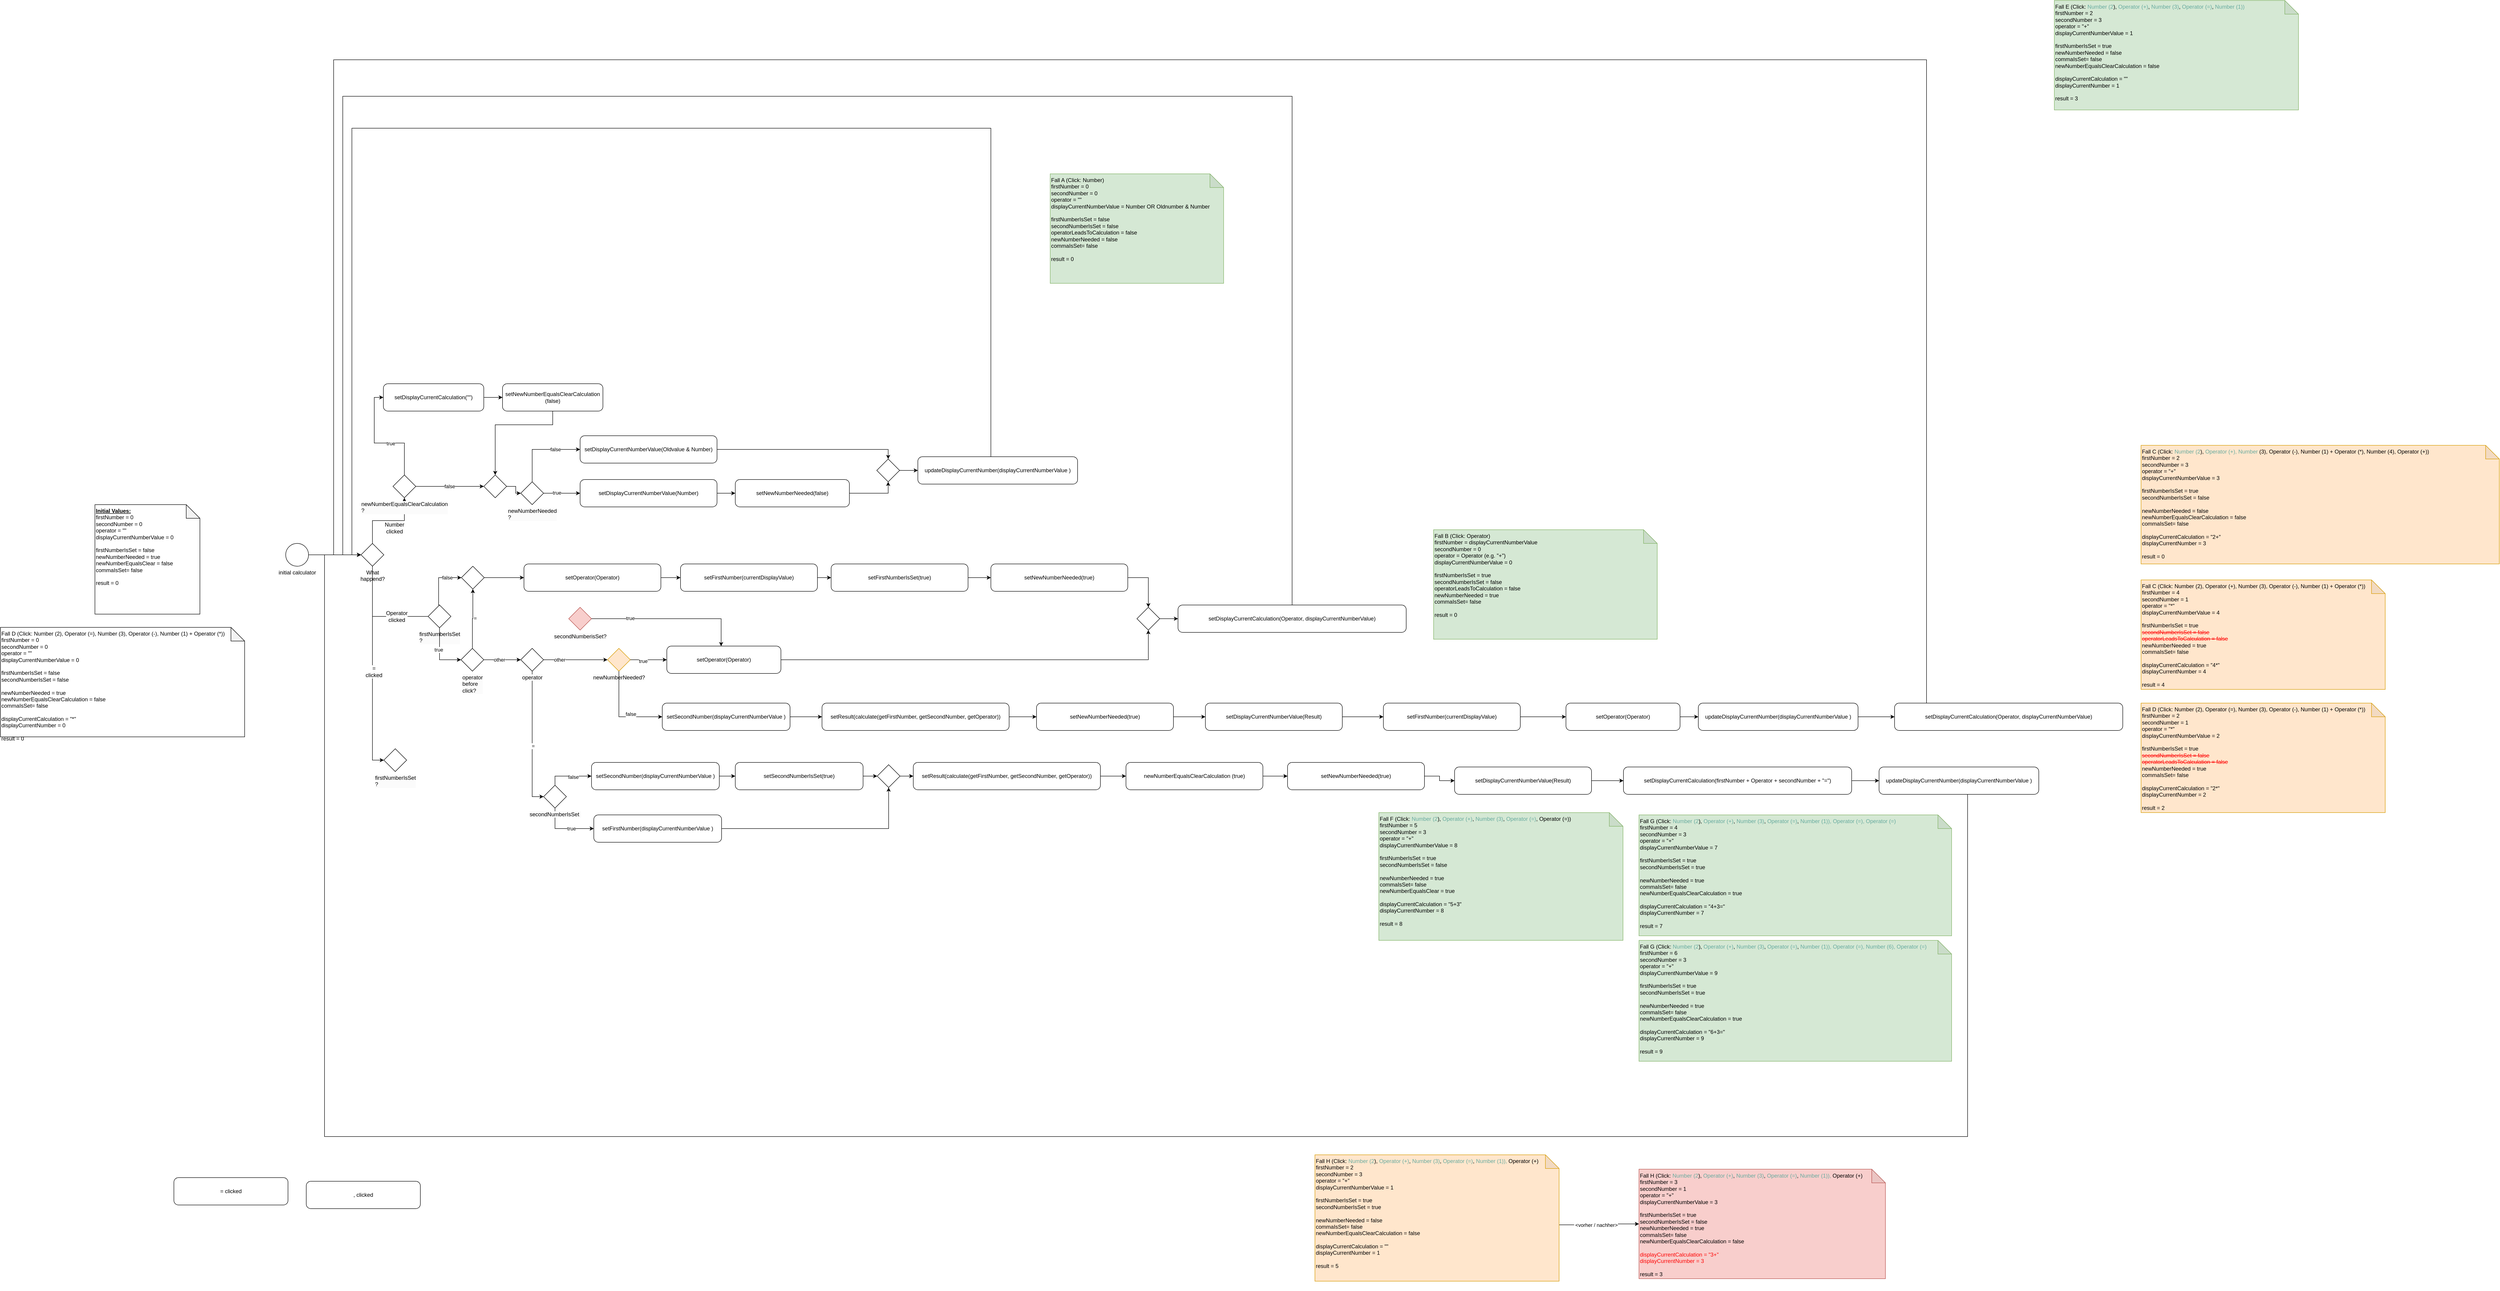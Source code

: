<mxfile version="24.6.4" type="github">
  <diagram name="Seite-1" id="TULq9JBRfpRznfRxP_a6">
    <mxGraphModel dx="6531" dy="3140" grid="1" gridSize="10" guides="1" tooltips="1" connect="1" arrows="1" fold="1" page="1" pageScale="1" pageWidth="827" pageHeight="1169" math="0" shadow="0">
      <root>
        <mxCell id="0" />
        <mxCell id="1" parent="0" />
        <mxCell id="Fg-CaH6uWcmNjKKQL-Lb-59" value="initial calculator&lt;div&gt;&lt;br&gt;&lt;/div&gt;" style="points=[[0.145,0.145,0],[0.5,0,0],[0.855,0.145,0],[1,0.5,0],[0.855,0.855,0],[0.5,1,0],[0.145,0.855,0],[0,0.5,0]];shape=mxgraph.bpmn.event;html=1;verticalLabelPosition=bottom;labelBackgroundColor=#ffffff;verticalAlign=top;align=center;perimeter=ellipsePerimeter;outlineConnect=0;aspect=fixed;outline=standard;symbol=general;" parent="1" vertex="1">
          <mxGeometry x="5" y="1330" width="50" height="50" as="geometry" />
        </mxCell>
        <mxCell id="Fg-CaH6uWcmNjKKQL-Lb-60" value="&lt;b style=&quot;&quot;&gt;&lt;u&gt;Initial Values:&lt;/u&gt;&lt;/b&gt;&lt;div style=&quot;&quot;&gt;firstNumber = 0&lt;/div&gt;&lt;div style=&quot;&quot;&gt;secondNumber = 0&lt;/div&gt;&lt;div style=&quot;&quot;&gt;&lt;span style=&quot;background-color: initial;&quot;&gt;operator = &quot;&quot;&lt;/span&gt;&lt;br&gt;&lt;/div&gt;&lt;div style=&quot;&quot;&gt;displayCurrentNumberValue = 0&lt;/div&gt;&lt;div style=&quot;&quot;&gt;&lt;br&gt;&lt;/div&gt;&lt;div style=&quot;&quot;&gt;firstNumberIsSet = false&lt;/div&gt;&lt;div style=&quot;&quot;&gt;newNumberNeeded = true&lt;br&gt;&lt;/div&gt;&lt;div style=&quot;&quot;&gt;newNumberEqualsClear = false&lt;br&gt;&lt;/div&gt;&lt;div style=&quot;&quot;&gt;commaIsSet= false&lt;/div&gt;&lt;div style=&quot;&quot;&gt;&lt;br&gt;&lt;/div&gt;&lt;div style=&quot;&quot;&gt;result = 0&lt;/div&gt;&lt;div style=&quot;&quot;&gt;&lt;br&gt;&lt;/div&gt;&lt;div style=&quot;&quot;&gt;&lt;br&gt;&lt;/div&gt;" style="shape=note;whiteSpace=wrap;html=1;backgroundOutline=1;darkOpacity=0.05;align=left;verticalAlign=top;" parent="1" vertex="1">
          <mxGeometry x="-413" y="1245" width="230" height="240" as="geometry" />
        </mxCell>
        <mxCell id="bzTohuIg5KcH0WSMDgMn-2" style="edgeStyle=orthogonalEdgeStyle;rounded=0;orthogonalLoop=1;jettySize=auto;html=1;entryX=0;entryY=0.5;entryDx=0;entryDy=0;entryPerimeter=0;" parent="1" source="Fg-CaH6uWcmNjKKQL-Lb-59" target="bzTohuIg5KcH0WSMDgMn-10" edge="1">
          <mxGeometry relative="1" as="geometry">
            <mxPoint x="140.0" y="1355" as="targetPoint" />
          </mxGeometry>
        </mxCell>
        <mxCell id="bzTohuIg5KcH0WSMDgMn-4" value="= clicked" style="points=[[0.25,0,0],[0.5,0,0],[0.75,0,0],[1,0.25,0],[1,0.5,0],[1,0.75,0],[0.75,1,0],[0.5,1,0],[0.25,1,0],[0,0.75,0],[0,0.5,0],[0,0.25,0]];shape=mxgraph.bpmn.task;whiteSpace=wrap;rectStyle=rounded;size=10;html=1;container=1;expand=0;collapsible=0;taskMarker=abstract;" parent="1" vertex="1">
          <mxGeometry x="-240" y="2720" width="250" height="60" as="geometry" />
        </mxCell>
        <mxCell id="bzTohuIg5KcH0WSMDgMn-6" value=", clicked" style="points=[[0.25,0,0],[0.5,0,0],[0.75,0,0],[1,0.25,0],[1,0.5,0],[1,0.75,0],[0.75,1,0],[0.5,1,0],[0.25,1,0],[0,0.75,0],[0,0.5,0],[0,0.25,0]];shape=mxgraph.bpmn.task;whiteSpace=wrap;rectStyle=rounded;size=10;html=1;container=1;expand=0;collapsible=0;taskMarker=abstract;" parent="1" vertex="1">
          <mxGeometry x="50" y="2728" width="250" height="60" as="geometry" />
        </mxCell>
        <mxCell id="bzTohuIg5KcH0WSMDgMn-7" style="edgeStyle=orthogonalEdgeStyle;rounded=0;orthogonalLoop=1;jettySize=auto;html=1;exitX=0.5;exitY=0;exitDx=0;exitDy=0;entryX=0.5;entryY=1;entryDx=0;entryDy=0;exitPerimeter=0;entryPerimeter=0;" parent="1" source="bzTohuIg5KcH0WSMDgMn-10" target="riTxQ7_qYJKk73l6RCX5-39" edge="1">
          <mxGeometry relative="1" as="geometry">
            <mxPoint x="180.0" y="1315" as="sourcePoint" />
            <mxPoint x="370" y="1275" as="targetPoint" />
          </mxGeometry>
        </mxCell>
        <mxCell id="bzTohuIg5KcH0WSMDgMn-8" value="&lt;span style=&quot;font-size: 12px; text-wrap: wrap; background-color: rgb(251, 251, 251);&quot;&gt;Number clicked&lt;/span&gt;" style="edgeLabel;html=1;align=center;verticalAlign=middle;resizable=0;points=[];" parent="bzTohuIg5KcH0WSMDgMn-7" vertex="1" connectable="0">
          <mxGeometry x="0.056" y="-1" relative="1" as="geometry">
            <mxPoint x="8" y="15" as="offset" />
          </mxGeometry>
        </mxCell>
        <mxCell id="bzTohuIg5KcH0WSMDgMn-10" value="&lt;span style=&quot;text-wrap: wrap; background-color: rgb(251, 251, 251);&quot;&gt;What happend?&lt;/span&gt;" style="points=[[0.25,0.25,0],[0.5,0,0],[0.75,0.25,0],[1,0.5,0],[0.75,0.75,0],[0.5,1,0],[0.25,0.75,0],[0,0.5,0]];shape=mxgraph.bpmn.gateway2;html=1;verticalLabelPosition=bottom;labelBackgroundColor=#ffffff;verticalAlign=top;align=center;perimeter=rhombusPerimeter;outlineConnect=0;outline=none;symbol=none;" parent="1" vertex="1">
          <mxGeometry x="170" y="1330" width="50" height="50" as="geometry" />
        </mxCell>
        <mxCell id="bzTohuIg5KcH0WSMDgMn-33" style="edgeStyle=orthogonalEdgeStyle;rounded=0;orthogonalLoop=1;jettySize=auto;html=1;exitX=0.5;exitY=1;exitDx=0;exitDy=0;exitPerimeter=0;entryX=0;entryY=0.5;entryDx=0;entryDy=0;entryPerimeter=0;" parent="1" source="bzTohuIg5KcH0WSMDgMn-10" target="SQ6d-c_O_gUoqqVQVbk4-1" edge="1">
          <mxGeometry relative="1" as="geometry">
            <mxPoint x="280" y="1600" as="targetPoint" />
            <Array as="points">
              <mxPoint x="195" y="1490" />
              <mxPoint x="350" y="1490" />
            </Array>
          </mxGeometry>
        </mxCell>
        <mxCell id="bzTohuIg5KcH0WSMDgMn-35" value="&lt;span style=&quot;font-size: 12px; text-wrap: wrap; background-color: rgb(251, 251, 251);&quot;&gt;Operator clicked&lt;/span&gt;" style="edgeLabel;html=1;align=center;verticalAlign=middle;resizable=0;points=[];" parent="bzTohuIg5KcH0WSMDgMn-33" vertex="1" connectable="0">
          <mxGeometry x="-0.053" y="2" relative="1" as="geometry">
            <mxPoint x="22" y="2" as="offset" />
          </mxGeometry>
        </mxCell>
        <mxCell id="bzTohuIg5KcH0WSMDgMn-11" value="&lt;div style=&quot;text-align: left; text-wrap: wrap; background-color: rgb(251, 251, 251);&quot;&gt;newNumberNeeded ?&lt;/div&gt;" style="points=[[0.25,0.25,0],[0.5,0,0],[0.75,0.25,0],[1,0.5,0],[0.75,0.75,0],[0.5,1,0],[0.25,0.75,0],[0,0.5,0]];shape=mxgraph.bpmn.gateway2;html=1;verticalLabelPosition=bottom;labelBackgroundColor=#ffffff;verticalAlign=top;align=center;perimeter=rhombusPerimeter;outlineConnect=0;outline=none;symbol=none;" parent="1" vertex="1">
          <mxGeometry x="520" y="1195" width="50" height="50" as="geometry" />
        </mxCell>
        <mxCell id="bzTohuIg5KcH0WSMDgMn-16" value="&lt;span style=&quot;text-align: left;&quot;&gt;setDisplayCurrentNumberValue(Number)&lt;/span&gt;" style="points=[[0.25,0,0],[0.5,0,0],[0.75,0,0],[1,0.25,0],[1,0.5,0],[1,0.75,0],[0.75,1,0],[0.5,1,0],[0.25,1,0],[0,0.75,0],[0,0.5,0],[0,0.25,0]];shape=mxgraph.bpmn.task;whiteSpace=wrap;rectStyle=rounded;size=10;html=1;container=1;expand=0;collapsible=0;taskMarker=abstract;" parent="1" vertex="1">
          <mxGeometry x="650" y="1190" width="300" height="60" as="geometry" />
        </mxCell>
        <mxCell id="bzTohuIg5KcH0WSMDgMn-17" style="edgeStyle=orthogonalEdgeStyle;rounded=0;orthogonalLoop=1;jettySize=auto;html=1;entryX=0;entryY=0.5;entryDx=0;entryDy=0;entryPerimeter=0;" parent="1" source="bzTohuIg5KcH0WSMDgMn-11" target="bzTohuIg5KcH0WSMDgMn-16" edge="1">
          <mxGeometry relative="1" as="geometry" />
        </mxCell>
        <mxCell id="bzTohuIg5KcH0WSMDgMn-18" value="true" style="edgeLabel;html=1;align=center;verticalAlign=middle;resizable=0;points=[];" parent="bzTohuIg5KcH0WSMDgMn-17" vertex="1" connectable="0">
          <mxGeometry x="-0.283" y="1" relative="1" as="geometry">
            <mxPoint as="offset" />
          </mxGeometry>
        </mxCell>
        <mxCell id="bzTohuIg5KcH0WSMDgMn-19" value="&lt;span style=&quot;text-align: left;&quot;&gt;setDisplayCurrentNumberValue(Oldvalue &amp;amp; Number)&lt;/span&gt;" style="points=[[0.25,0,0],[0.5,0,0],[0.75,0,0],[1,0.25,0],[1,0.5,0],[1,0.75,0],[0.75,1,0],[0.5,1,0],[0.25,1,0],[0,0.75,0],[0,0.5,0],[0,0.25,0]];shape=mxgraph.bpmn.task;whiteSpace=wrap;rectStyle=rounded;size=10;html=1;container=1;expand=0;collapsible=0;taskMarker=abstract;" parent="1" vertex="1">
          <mxGeometry x="650" y="1094" width="300" height="60" as="geometry" />
        </mxCell>
        <mxCell id="bzTohuIg5KcH0WSMDgMn-20" style="edgeStyle=orthogonalEdgeStyle;rounded=0;orthogonalLoop=1;jettySize=auto;html=1;entryX=0;entryY=0.5;entryDx=0;entryDy=0;entryPerimeter=0;exitX=0.5;exitY=0;exitDx=0;exitDy=0;exitPerimeter=0;" parent="1" source="bzTohuIg5KcH0WSMDgMn-11" target="bzTohuIg5KcH0WSMDgMn-19" edge="1">
          <mxGeometry relative="1" as="geometry">
            <Array as="points">
              <mxPoint x="545" y="1124" />
            </Array>
          </mxGeometry>
        </mxCell>
        <mxCell id="bzTohuIg5KcH0WSMDgMn-22" value="false" style="edgeLabel;html=1;align=center;verticalAlign=middle;resizable=0;points=[];" parent="bzTohuIg5KcH0WSMDgMn-20" vertex="1" connectable="0">
          <mxGeometry x="-0.019" y="-1" relative="1" as="geometry">
            <mxPoint x="35" y="-1" as="offset" />
          </mxGeometry>
        </mxCell>
        <mxCell id="bzTohuIg5KcH0WSMDgMn-23" value="&lt;div style=&quot;text-align: left;&quot;&gt;setNewNumberNeeded(false)&lt;/div&gt;" style="points=[[0.25,0,0],[0.5,0,0],[0.75,0,0],[1,0.25,0],[1,0.5,0],[1,0.75,0],[0.75,1,0],[0.5,1,0],[0.25,1,0],[0,0.75,0],[0,0.5,0],[0,0.25,0]];shape=mxgraph.bpmn.task;whiteSpace=wrap;rectStyle=rounded;size=10;html=1;container=1;expand=0;collapsible=0;taskMarker=abstract;" parent="1" vertex="1">
          <mxGeometry x="990" y="1190" width="250" height="60" as="geometry" />
        </mxCell>
        <mxCell id="bzTohuIg5KcH0WSMDgMn-24" value="&lt;div style=&quot;text-align: left;&quot;&gt;updateDisplayCurrentNumber(&lt;span style=&quot;background-color: initial;&quot;&gt;displayCurrentNumberValue&lt;/span&gt;&lt;span style=&quot;background-color: initial;&quot;&gt;&amp;nbsp;)&lt;/span&gt;&lt;/div&gt;" style="points=[[0.25,0,0],[0.5,0,0],[0.75,0,0],[1,0.25,0],[1,0.5,0],[1,0.75,0],[0.75,1,0],[0.5,1,0],[0.25,1,0],[0,0.75,0],[0,0.5,0],[0,0.25,0]];shape=mxgraph.bpmn.task;whiteSpace=wrap;rectStyle=rounded;size=10;html=1;container=1;expand=0;collapsible=0;taskMarker=abstract;" parent="1" vertex="1">
          <mxGeometry x="1390" y="1140" width="350" height="60" as="geometry" />
        </mxCell>
        <mxCell id="bzTohuIg5KcH0WSMDgMn-25" value="&lt;div style=&quot;text-align: left; text-wrap: wrap; background-color: rgb(251, 251, 251);&quot;&gt;&lt;br&gt;&lt;/div&gt;" style="points=[[0.25,0.25,0],[0.5,0,0],[0.75,0.25,0],[1,0.5,0],[0.75,0.75,0],[0.5,1,0],[0.25,0.75,0],[0,0.5,0]];shape=mxgraph.bpmn.gateway2;html=1;verticalLabelPosition=bottom;labelBackgroundColor=#ffffff;verticalAlign=top;align=center;perimeter=rhombusPerimeter;outlineConnect=0;outline=none;symbol=none;" parent="1" vertex="1">
          <mxGeometry x="1300" y="1145" width="50" height="50" as="geometry" />
        </mxCell>
        <mxCell id="bzTohuIg5KcH0WSMDgMn-26" style="edgeStyle=orthogonalEdgeStyle;rounded=0;orthogonalLoop=1;jettySize=auto;html=1;entryX=0;entryY=0.5;entryDx=0;entryDy=0;entryPerimeter=0;" parent="1" source="bzTohuIg5KcH0WSMDgMn-16" target="bzTohuIg5KcH0WSMDgMn-23" edge="1">
          <mxGeometry relative="1" as="geometry" />
        </mxCell>
        <mxCell id="bzTohuIg5KcH0WSMDgMn-27" style="edgeStyle=orthogonalEdgeStyle;rounded=0;orthogonalLoop=1;jettySize=auto;html=1;entryX=0.5;entryY=0;entryDx=0;entryDy=0;entryPerimeter=0;" parent="1" source="bzTohuIg5KcH0WSMDgMn-19" target="bzTohuIg5KcH0WSMDgMn-25" edge="1">
          <mxGeometry relative="1" as="geometry" />
        </mxCell>
        <mxCell id="bzTohuIg5KcH0WSMDgMn-28" style="edgeStyle=orthogonalEdgeStyle;rounded=0;orthogonalLoop=1;jettySize=auto;html=1;entryX=0.5;entryY=1;entryDx=0;entryDy=0;entryPerimeter=0;" parent="1" source="bzTohuIg5KcH0WSMDgMn-23" target="bzTohuIg5KcH0WSMDgMn-25" edge="1">
          <mxGeometry relative="1" as="geometry" />
        </mxCell>
        <mxCell id="bzTohuIg5KcH0WSMDgMn-29" style="edgeStyle=orthogonalEdgeStyle;rounded=0;orthogonalLoop=1;jettySize=auto;html=1;entryX=0;entryY=0.5;entryDx=0;entryDy=0;entryPerimeter=0;" parent="1" source="bzTohuIg5KcH0WSMDgMn-25" target="bzTohuIg5KcH0WSMDgMn-24" edge="1">
          <mxGeometry relative="1" as="geometry" />
        </mxCell>
        <mxCell id="bzTohuIg5KcH0WSMDgMn-32" value="&lt;div style=&quot;&quot;&gt;Fall A (Click: Number)&lt;/div&gt;&lt;div style=&quot;&quot;&gt;firstNumber = 0&lt;/div&gt;&lt;div style=&quot;&quot;&gt;secondNumber = 0&lt;/div&gt;&lt;div style=&quot;&quot;&gt;&lt;span style=&quot;background-color: initial;&quot;&gt;operator = &quot;&quot;&lt;/span&gt;&lt;br&gt;&lt;/div&gt;&lt;div style=&quot;&quot;&gt;displayCurrentNumberValue = Number OR Oldnumber &amp;amp; Number&lt;/div&gt;&lt;div style=&quot;&quot;&gt;&lt;br&gt;&lt;/div&gt;&lt;div style=&quot;&quot;&gt;firstNumberIsSet = false&lt;br&gt;&lt;/div&gt;&lt;div style=&quot;&quot;&gt;secondNumberIsSet = false&lt;br&gt;&lt;/div&gt;&lt;div style=&quot;&quot;&gt;operatorLeadsToCalculation = false&lt;/div&gt;&lt;div style=&quot;&quot;&gt;newNumberNeeded = false&lt;br&gt;&lt;/div&gt;&lt;div style=&quot;&quot;&gt;commaIsSet= false&lt;/div&gt;&lt;div style=&quot;&quot;&gt;&lt;br&gt;&lt;/div&gt;&lt;div style=&quot;&quot;&gt;result = 0&lt;/div&gt;&lt;div style=&quot;&quot;&gt;&lt;br&gt;&lt;/div&gt;&lt;div style=&quot;&quot;&gt;&lt;br&gt;&lt;/div&gt;" style="shape=note;whiteSpace=wrap;html=1;backgroundOutline=1;darkOpacity=0.05;align=left;verticalAlign=top;fillColor=#d5e8d4;strokeColor=#82b366;" parent="1" vertex="1">
          <mxGeometry x="1680" y="520" width="380" height="240" as="geometry" />
        </mxCell>
        <mxCell id="bzTohuIg5KcH0WSMDgMn-34" value="&lt;span style=&quot;text-align: left;&quot;&gt;setOperator(Operator)&lt;/span&gt;" style="points=[[0.25,0,0],[0.5,0,0],[0.75,0,0],[1,0.25,0],[1,0.5,0],[1,0.75,0],[0.75,1,0],[0.5,1,0],[0.25,1,0],[0,0.75,0],[0,0.5,0],[0,0.25,0]];shape=mxgraph.bpmn.task;whiteSpace=wrap;rectStyle=rounded;size=10;html=1;container=1;expand=0;collapsible=0;taskMarker=abstract;" parent="1" vertex="1">
          <mxGeometry x="840" y="1555" width="250" height="60" as="geometry" />
        </mxCell>
        <mxCell id="bzTohuIg5KcH0WSMDgMn-36" style="edgeStyle=orthogonalEdgeStyle;rounded=0;orthogonalLoop=1;jettySize=auto;html=1;entryX=0;entryY=0.5;entryDx=0;entryDy=0;entryPerimeter=0;" parent="1" source="bzTohuIg5KcH0WSMDgMn-24" target="bzTohuIg5KcH0WSMDgMn-10" edge="1">
          <mxGeometry relative="1" as="geometry">
            <Array as="points">
              <mxPoint x="1550" y="420" />
              <mxPoint x="150" y="420" />
              <mxPoint x="150" y="1355" />
            </Array>
          </mxGeometry>
        </mxCell>
        <mxCell id="SQ6d-c_O_gUoqqVQVbk4-6" style="edgeStyle=orthogonalEdgeStyle;rounded=0;orthogonalLoop=1;jettySize=auto;html=1;entryX=0;entryY=0.5;entryDx=0;entryDy=0;entryPerimeter=0;exitX=0.5;exitY=0;exitDx=0;exitDy=0;exitPerimeter=0;" parent="1" source="SQ6d-c_O_gUoqqVQVbk4-1" target="riTxQ7_qYJKk73l6RCX5-11" edge="1">
          <mxGeometry relative="1" as="geometry">
            <mxPoint x="470" y="1390" as="targetPoint" />
            <Array as="points">
              <mxPoint x="340" y="1465" />
              <mxPoint x="340" y="1405" />
            </Array>
          </mxGeometry>
        </mxCell>
        <mxCell id="SQ6d-c_O_gUoqqVQVbk4-7" value="false" style="edgeLabel;html=1;align=center;verticalAlign=middle;resizable=0;points=[];" parent="SQ6d-c_O_gUoqqVQVbk4-6" vertex="1" connectable="0">
          <mxGeometry x="0.605" y="-1" relative="1" as="geometry">
            <mxPoint x="-9" y="-1" as="offset" />
          </mxGeometry>
        </mxCell>
        <mxCell id="SQ6d-c_O_gUoqqVQVbk4-1" value="&lt;div style=&quot;text-align: left; text-wrap: wrap; background-color: rgb(251, 251, 251);&quot;&gt;firstNumberIsSet ?&lt;br&gt;&lt;/div&gt;" style="points=[[0.25,0.25,0],[0.5,0,0],[0.75,0.25,0],[1,0.5,0],[0.75,0.75,0],[0.5,1,0],[0.25,0.75,0],[0,0.5,0]];shape=mxgraph.bpmn.gateway2;html=1;verticalLabelPosition=bottom;labelBackgroundColor=#ffffff;verticalAlign=top;align=center;perimeter=rhombusPerimeter;outlineConnect=0;outline=none;symbol=none;" parent="1" vertex="1">
          <mxGeometry x="317" y="1465" width="50" height="50" as="geometry" />
        </mxCell>
        <mxCell id="SQ6d-c_O_gUoqqVQVbk4-4" style="edgeStyle=orthogonalEdgeStyle;rounded=0;orthogonalLoop=1;jettySize=auto;html=1;entryX=0;entryY=0.5;entryDx=0;entryDy=0;entryPerimeter=0;exitX=0.5;exitY=1;exitDx=0;exitDy=0;exitPerimeter=0;" parent="1" source="SQ6d-c_O_gUoqqVQVbk4-1" target="riTxQ7_qYJKk73l6RCX5-10" edge="1">
          <mxGeometry relative="1" as="geometry" />
        </mxCell>
        <mxCell id="SQ6d-c_O_gUoqqVQVbk4-5" value="true" style="edgeLabel;html=1;align=center;verticalAlign=middle;resizable=0;points=[];" parent="SQ6d-c_O_gUoqqVQVbk4-4" vertex="1" connectable="0">
          <mxGeometry x="-0.186" y="-2" relative="1" as="geometry">
            <mxPoint as="offset" />
          </mxGeometry>
        </mxCell>
        <mxCell id="SQ6d-c_O_gUoqqVQVbk4-9" value="&lt;span style=&quot;text-align: left;&quot;&gt;setOperator(Operator)&lt;/span&gt;" style="points=[[0.25,0,0],[0.5,0,0],[0.75,0,0],[1,0.25,0],[1,0.5,0],[1,0.75,0],[0.75,1,0],[0.5,1,0],[0.25,1,0],[0,0.75,0],[0,0.5,0],[0,0.25,0]];shape=mxgraph.bpmn.task;whiteSpace=wrap;rectStyle=rounded;size=10;html=1;container=1;expand=0;collapsible=0;taskMarker=abstract;" parent="1" vertex="1">
          <mxGeometry x="527" y="1375" width="300" height="60" as="geometry" />
        </mxCell>
        <mxCell id="SQ6d-c_O_gUoqqVQVbk4-10" style="edgeStyle=orthogonalEdgeStyle;rounded=0;orthogonalLoop=1;jettySize=auto;html=1;entryX=0.5;entryY=0;entryDx=0;entryDy=0;entryPerimeter=0;" parent="1" source="SQ6d-c_O_gUoqqVQVbk4-18" target="SQ6d-c_O_gUoqqVQVbk4-24" edge="1">
          <mxGeometry relative="1" as="geometry">
            <mxPoint x="790" y="1400" as="targetPoint" />
          </mxGeometry>
        </mxCell>
        <mxCell id="SQ6d-c_O_gUoqqVQVbk4-52" style="edgeStyle=orthogonalEdgeStyle;rounded=0;orthogonalLoop=1;jettySize=auto;html=1;" parent="1" source="SQ6d-c_O_gUoqqVQVbk4-11" target="bzTohuIg5KcH0WSMDgMn-10" edge="1">
          <mxGeometry relative="1" as="geometry">
            <Array as="points">
              <mxPoint x="2210" y="350" />
              <mxPoint x="130" y="350" />
              <mxPoint x="130" y="1355" />
            </Array>
          </mxGeometry>
        </mxCell>
        <mxCell id="SQ6d-c_O_gUoqqVQVbk4-11" value="&lt;span style=&quot;text-align: left;&quot;&gt;setDisplayCurrentCalculation(Operator,&amp;nbsp;&lt;/span&gt;&lt;span style=&quot;text-align: left;&quot;&gt;displayCurrentNumberValue&lt;/span&gt;&lt;span style=&quot;text-align: left;&quot;&gt;)&lt;/span&gt;" style="points=[[0.25,0,0],[0.5,0,0],[0.75,0,0],[1,0.25,0],[1,0.5,0],[1,0.75,0],[0.75,1,0],[0.5,1,0],[0.25,1,0],[0,0.75,0],[0,0.5,0],[0,0.25,0]];shape=mxgraph.bpmn.task;whiteSpace=wrap;rectStyle=rounded;size=10;html=1;container=1;expand=0;collapsible=0;taskMarker=abstract;" parent="1" vertex="1">
          <mxGeometry x="1960" y="1465" width="500" height="60" as="geometry" />
        </mxCell>
        <mxCell id="SQ6d-c_O_gUoqqVQVbk4-14" value="" style="edgeStyle=orthogonalEdgeStyle;rounded=0;orthogonalLoop=1;jettySize=auto;html=1;entryX=0;entryY=0.5;entryDx=0;entryDy=0;entryPerimeter=0;" parent="1" source="SQ6d-c_O_gUoqqVQVbk4-9" target="SQ6d-c_O_gUoqqVQVbk4-13" edge="1">
          <mxGeometry relative="1" as="geometry">
            <mxPoint x="750" y="1400" as="sourcePoint" />
            <mxPoint x="1200" y="1400" as="targetPoint" />
          </mxGeometry>
        </mxCell>
        <mxCell id="SQ6d-c_O_gUoqqVQVbk4-13" value="&lt;span style=&quot;text-align: left;&quot;&gt;setFirstNumber(currentDisplayValue)&lt;/span&gt;" style="points=[[0.25,0,0],[0.5,0,0],[0.75,0,0],[1,0.25,0],[1,0.5,0],[1,0.75,0],[0.75,1,0],[0.5,1,0],[0.25,1,0],[0,0.75,0],[0,0.5,0],[0,0.25,0]];shape=mxgraph.bpmn.task;whiteSpace=wrap;rectStyle=rounded;size=10;html=1;container=1;expand=0;collapsible=0;taskMarker=abstract;" parent="1" vertex="1">
          <mxGeometry x="870" y="1375" width="300" height="60" as="geometry" />
        </mxCell>
        <mxCell id="SQ6d-c_O_gUoqqVQVbk4-15" value="&lt;div style=&quot;&quot;&gt;Fall B (Click: Operator)&lt;/div&gt;&lt;div style=&quot;&quot;&gt;firstNumber = displayCurrentNumberValue&amp;nbsp;&lt;/div&gt;&lt;div style=&quot;&quot;&gt;secondNumber = 0&lt;/div&gt;&lt;div style=&quot;&quot;&gt;&lt;span style=&quot;background-color: initial;&quot;&gt;operator = Operator (e.g. &quot;+&quot;)&lt;/span&gt;&lt;br&gt;&lt;/div&gt;&lt;div style=&quot;&quot;&gt;displayCurrentNumberValue = 0&lt;/div&gt;&lt;div style=&quot;&quot;&gt;&lt;br&gt;&lt;/div&gt;&lt;div style=&quot;&quot;&gt;firstNumberIsSet = true&lt;br&gt;&lt;/div&gt;&lt;div style=&quot;&quot;&gt;secondNumberIsSet = false&lt;br&gt;&lt;/div&gt;&lt;div style=&quot;&quot;&gt;operatorLeadsToCalculation = false&lt;/div&gt;&lt;div style=&quot;&quot;&gt;newNumberNeeded = true&lt;br&gt;&lt;/div&gt;&lt;div style=&quot;&quot;&gt;commaIsSet= false&lt;/div&gt;&lt;div style=&quot;&quot;&gt;&lt;br&gt;&lt;/div&gt;&lt;div style=&quot;&quot;&gt;result = 0&lt;/div&gt;&lt;div style=&quot;&quot;&gt;&lt;br&gt;&lt;/div&gt;&lt;div style=&quot;&quot;&gt;&lt;br&gt;&lt;/div&gt;" style="shape=note;whiteSpace=wrap;html=1;backgroundOutline=1;darkOpacity=0.05;align=left;verticalAlign=top;fillColor=#d5e8d4;strokeColor=#82b366;" parent="1" vertex="1">
          <mxGeometry x="2520" y="1300" width="490" height="240" as="geometry" />
        </mxCell>
        <mxCell id="SQ6d-c_O_gUoqqVQVbk4-16" value="&lt;span style=&quot;text-align: left;&quot;&gt;setFirstNumberIsSet(true)&lt;/span&gt;" style="points=[[0.25,0,0],[0.5,0,0],[0.75,0,0],[1,0.25,0],[1,0.5,0],[1,0.75,0],[0.75,1,0],[0.5,1,0],[0.25,1,0],[0,0.75,0],[0,0.5,0],[0,0.25,0]];shape=mxgraph.bpmn.task;whiteSpace=wrap;rectStyle=rounded;size=10;html=1;container=1;expand=0;collapsible=0;taskMarker=abstract;" parent="1" vertex="1">
          <mxGeometry x="1200" y="1375" width="300" height="60" as="geometry" />
        </mxCell>
        <mxCell id="SQ6d-c_O_gUoqqVQVbk4-19" value="" style="edgeStyle=orthogonalEdgeStyle;rounded=0;orthogonalLoop=1;jettySize=auto;html=1;entryX=0;entryY=0.5;entryDx=0;entryDy=0;entryPerimeter=0;" parent="1" source="SQ6d-c_O_gUoqqVQVbk4-13" target="SQ6d-c_O_gUoqqVQVbk4-16" edge="1">
          <mxGeometry relative="1" as="geometry">
            <mxPoint x="1130" y="1400" as="sourcePoint" />
            <mxPoint x="1981" y="1400" as="targetPoint" />
          </mxGeometry>
        </mxCell>
        <mxCell id="SQ6d-c_O_gUoqqVQVbk4-18" value="&lt;span style=&quot;text-align: left;&quot;&gt;setNewNumberNeeded(true)&lt;/span&gt;" style="points=[[0.25,0,0],[0.5,0,0],[0.75,0,0],[1,0.25,0],[1,0.5,0],[1,0.75,0],[0.75,1,0],[0.5,1,0],[0.25,1,0],[0,0.75,0],[0,0.5,0],[0,0.25,0]];shape=mxgraph.bpmn.task;whiteSpace=wrap;rectStyle=rounded;size=10;html=1;container=1;expand=0;collapsible=0;taskMarker=abstract;" parent="1" vertex="1">
          <mxGeometry x="1550" y="1375" width="300" height="60" as="geometry" />
        </mxCell>
        <mxCell id="SQ6d-c_O_gUoqqVQVbk4-20" style="edgeStyle=orthogonalEdgeStyle;rounded=0;orthogonalLoop=1;jettySize=auto;html=1;entryX=0;entryY=0.5;entryDx=0;entryDy=0;entryPerimeter=0;" parent="1" source="SQ6d-c_O_gUoqqVQVbk4-16" target="SQ6d-c_O_gUoqqVQVbk4-18" edge="1">
          <mxGeometry relative="1" as="geometry" />
        </mxCell>
        <mxCell id="SQ6d-c_O_gUoqqVQVbk4-24" value="&lt;div style=&quot;text-align: left; text-wrap: wrap; background-color: rgb(251, 251, 251);&quot;&gt;&lt;br&gt;&lt;/div&gt;" style="points=[[0.25,0.25,0],[0.5,0,0],[0.75,0.25,0],[1,0.5,0],[0.75,0.75,0],[0.5,1,0],[0.25,0.75,0],[0,0.5,0]];shape=mxgraph.bpmn.gateway2;html=1;verticalLabelPosition=bottom;labelBackgroundColor=#ffffff;verticalAlign=top;align=center;perimeter=rhombusPerimeter;outlineConnect=0;outline=none;symbol=none;" parent="1" vertex="1">
          <mxGeometry x="1870" y="1470" width="50" height="50" as="geometry" />
        </mxCell>
        <mxCell id="SQ6d-c_O_gUoqqVQVbk4-25" style="edgeStyle=orthogonalEdgeStyle;rounded=0;orthogonalLoop=1;jettySize=auto;html=1;entryX=0.5;entryY=1;entryDx=0;entryDy=0;entryPerimeter=0;exitX=1;exitY=0.5;exitDx=0;exitDy=0;exitPerimeter=0;" parent="1" source="bzTohuIg5KcH0WSMDgMn-34" target="SQ6d-c_O_gUoqqVQVbk4-24" edge="1">
          <mxGeometry relative="1" as="geometry" />
        </mxCell>
        <mxCell id="SQ6d-c_O_gUoqqVQVbk4-26" style="edgeStyle=orthogonalEdgeStyle;rounded=0;orthogonalLoop=1;jettySize=auto;html=1;entryX=0;entryY=0.5;entryDx=0;entryDy=0;entryPerimeter=0;" parent="1" source="SQ6d-c_O_gUoqqVQVbk4-24" target="SQ6d-c_O_gUoqqVQVbk4-11" edge="1">
          <mxGeometry relative="1" as="geometry" />
        </mxCell>
        <mxCell id="SQ6d-c_O_gUoqqVQVbk4-28" value="&lt;div style=&quot;text-align: left; text-wrap: wrap; background-color: rgb(251, 251, 251);&quot;&gt;newNumberNeeded?&lt;br&gt;&lt;/div&gt;" style="points=[[0.25,0.25,0],[0.5,0,0],[0.75,0.25,0],[1,0.5,0],[0.75,0.75,0],[0.5,1,0],[0.25,0.75,0],[0,0.5,0]];shape=mxgraph.bpmn.gateway2;html=1;verticalLabelPosition=bottom;labelBackgroundColor=#ffffff;verticalAlign=top;align=center;perimeter=rhombusPerimeter;outlineConnect=0;outline=none;symbol=none;fillColor=#ffe6cc;strokeColor=#d79b00;" parent="1" vertex="1">
          <mxGeometry x="710" y="1560" width="50" height="50" as="geometry" />
        </mxCell>
        <mxCell id="SQ6d-c_O_gUoqqVQVbk4-31" value="&lt;span style=&quot;text-align: left;&quot;&gt;setResult(calculate(getFirstNumber, getSecondNumber, getOperator))&lt;/span&gt;" style="points=[[0.25,0,0],[0.5,0,0],[0.75,0,0],[1,0.25,0],[1,0.5,0],[1,0.75,0],[0.75,1,0],[0.5,1,0],[0.25,1,0],[0,0.75,0],[0,0.5,0],[0,0.25,0]];shape=mxgraph.bpmn.task;whiteSpace=wrap;rectStyle=rounded;size=10;html=1;container=1;expand=0;collapsible=0;taskMarker=abstract;" parent="1" vertex="1">
          <mxGeometry x="1180" y="1680" width="410" height="60" as="geometry" />
        </mxCell>
        <mxCell id="SQ6d-c_O_gUoqqVQVbk4-32" style="edgeStyle=orthogonalEdgeStyle;rounded=0;orthogonalLoop=1;jettySize=auto;html=1;entryX=0;entryY=0.5;entryDx=0;entryDy=0;entryPerimeter=0;" parent="1" source="SQ6d-c_O_gUoqqVQVbk4-28" target="SQ6d-c_O_gUoqqVQVbk4-34" edge="1">
          <mxGeometry relative="1" as="geometry">
            <Array as="points">
              <mxPoint x="735" y="1710" />
            </Array>
          </mxGeometry>
        </mxCell>
        <mxCell id="SQ6d-c_O_gUoqqVQVbk4-33" value="false" style="edgeLabel;html=1;align=center;verticalAlign=middle;resizable=0;points=[];" parent="SQ6d-c_O_gUoqqVQVbk4-32" vertex="1" connectable="0">
          <mxGeometry x="-0.015" y="-2" relative="1" as="geometry">
            <mxPoint x="28" y="-2" as="offset" />
          </mxGeometry>
        </mxCell>
        <mxCell id="SQ6d-c_O_gUoqqVQVbk4-34" value="&lt;span style=&quot;text-align: left;&quot;&gt;setSecondNumber(&lt;/span&gt;&lt;span style=&quot;text-align: left; background-color: initial;&quot;&gt;displayCurrentNumberValue&lt;/span&gt;&lt;span style=&quot;text-align: left; background-color: initial;&quot;&gt;&amp;nbsp;&lt;/span&gt;&lt;span style=&quot;text-align: left;&quot;&gt;)&lt;/span&gt;" style="points=[[0.25,0,0],[0.5,0,0],[0.75,0,0],[1,0.25,0],[1,0.5,0],[1,0.75,0],[0.75,1,0],[0.5,1,0],[0.25,1,0],[0,0.75,0],[0,0.5,0],[0,0.25,0]];shape=mxgraph.bpmn.task;whiteSpace=wrap;rectStyle=rounded;size=10;html=1;container=1;expand=0;collapsible=0;taskMarker=abstract;" parent="1" vertex="1">
          <mxGeometry x="830" y="1680" width="280" height="60" as="geometry" />
        </mxCell>
        <mxCell id="SQ6d-c_O_gUoqqVQVbk4-35" style="edgeStyle=orthogonalEdgeStyle;rounded=0;orthogonalLoop=1;jettySize=auto;html=1;entryX=0;entryY=0.5;entryDx=0;entryDy=0;entryPerimeter=0;" parent="1" source="SQ6d-c_O_gUoqqVQVbk4-34" target="SQ6d-c_O_gUoqqVQVbk4-31" edge="1">
          <mxGeometry relative="1" as="geometry" />
        </mxCell>
        <mxCell id="SQ6d-c_O_gUoqqVQVbk4-36" value="&lt;span style=&quot;text-align: left;&quot;&gt;setFirstNumber(currentDisplayValue)&lt;/span&gt;" style="points=[[0.25,0,0],[0.5,0,0],[0.75,0,0],[1,0.25,0],[1,0.5,0],[1,0.75,0],[0.75,1,0],[0.5,1,0],[0.25,1,0],[0,0.75,0],[0,0.5,0],[0,0.25,0]];shape=mxgraph.bpmn.task;whiteSpace=wrap;rectStyle=rounded;size=10;html=1;container=1;expand=0;collapsible=0;taskMarker=abstract;" parent="1" vertex="1">
          <mxGeometry x="2410" y="1680" width="300" height="60" as="geometry" />
        </mxCell>
        <mxCell id="SQ6d-c_O_gUoqqVQVbk4-37" value="&lt;span style=&quot;text-align: left;&quot;&gt;setDisplayCurrentNumberValue(Result)&lt;/span&gt;" style="points=[[0.25,0,0],[0.5,0,0],[0.75,0,0],[1,0.25,0],[1,0.5,0],[1,0.75,0],[0.75,1,0],[0.5,1,0],[0.25,1,0],[0,0.75,0],[0,0.5,0],[0,0.25,0]];shape=mxgraph.bpmn.task;whiteSpace=wrap;rectStyle=rounded;size=10;html=1;container=1;expand=0;collapsible=0;taskMarker=abstract;" parent="1" vertex="1">
          <mxGeometry x="2020" y="1680" width="300" height="60" as="geometry" />
        </mxCell>
        <mxCell id="SQ6d-c_O_gUoqqVQVbk4-38" style="edgeStyle=orthogonalEdgeStyle;rounded=0;orthogonalLoop=1;jettySize=auto;html=1;entryX=0;entryY=0.5;entryDx=0;entryDy=0;entryPerimeter=0;" parent="1" source="SQ6d-c_O_gUoqqVQVbk4-31" target="SQ6d-c_O_gUoqqVQVbk4-46" edge="1">
          <mxGeometry relative="1" as="geometry" />
        </mxCell>
        <mxCell id="SQ6d-c_O_gUoqqVQVbk4-39" style="edgeStyle=orthogonalEdgeStyle;rounded=0;orthogonalLoop=1;jettySize=auto;html=1;entryX=0;entryY=0.5;entryDx=0;entryDy=0;entryPerimeter=0;" parent="1" source="SQ6d-c_O_gUoqqVQVbk4-37" target="SQ6d-c_O_gUoqqVQVbk4-36" edge="1">
          <mxGeometry relative="1" as="geometry" />
        </mxCell>
        <mxCell id="SQ6d-c_O_gUoqqVQVbk4-40" value="&lt;span style=&quot;text-align: left;&quot;&gt;setOperator(Operator)&lt;/span&gt;" style="points=[[0.25,0,0],[0.5,0,0],[0.75,0,0],[1,0.25,0],[1,0.5,0],[1,0.75,0],[0.75,1,0],[0.5,1,0],[0.25,1,0],[0,0.75,0],[0,0.5,0],[0,0.25,0]];shape=mxgraph.bpmn.task;whiteSpace=wrap;rectStyle=rounded;size=10;html=1;container=1;expand=0;collapsible=0;taskMarker=abstract;" parent="1" vertex="1">
          <mxGeometry x="2810" y="1680" width="250" height="60" as="geometry" />
        </mxCell>
        <mxCell id="SQ6d-c_O_gUoqqVQVbk4-41" value="&lt;span style=&quot;text-align: left;&quot;&gt;setDisplayCurrentCalculation(Operator,&amp;nbsp;&lt;/span&gt;&lt;span style=&quot;text-align: left;&quot;&gt;displayCurrentNumberValue&lt;/span&gt;&lt;span style=&quot;text-align: left;&quot;&gt;)&lt;/span&gt;" style="points=[[0.25,0,0],[0.5,0,0],[0.75,0,0],[1,0.25,0],[1,0.5,0],[1,0.75,0],[0.75,1,0],[0.5,1,0],[0.25,1,0],[0,0.75,0],[0,0.5,0],[0,0.25,0]];shape=mxgraph.bpmn.task;whiteSpace=wrap;rectStyle=rounded;size=10;html=1;container=1;expand=0;collapsible=0;taskMarker=abstract;" parent="1" vertex="1">
          <mxGeometry x="3530" y="1680" width="500" height="60" as="geometry" />
        </mxCell>
        <mxCell id="SQ6d-c_O_gUoqqVQVbk4-42" value="&lt;div style=&quot;text-align: left;&quot;&gt;updateDisplayCurrentNumber(&lt;span style=&quot;background-color: initial;&quot;&gt;displayCurrentNumberValue&lt;/span&gt;&lt;span style=&quot;background-color: initial;&quot;&gt;&amp;nbsp;)&lt;/span&gt;&lt;/div&gt;" style="points=[[0.25,0,0],[0.5,0,0],[0.75,0,0],[1,0.25,0],[1,0.5,0],[1,0.75,0],[0.75,1,0],[0.5,1,0],[0.25,1,0],[0,0.75,0],[0,0.5,0],[0,0.25,0]];shape=mxgraph.bpmn.task;whiteSpace=wrap;rectStyle=rounded;size=10;html=1;container=1;expand=0;collapsible=0;taskMarker=abstract;" parent="1" vertex="1">
          <mxGeometry x="3100" y="1680" width="350" height="60" as="geometry" />
        </mxCell>
        <mxCell id="SQ6d-c_O_gUoqqVQVbk4-43" style="edgeStyle=orthogonalEdgeStyle;rounded=0;orthogonalLoop=1;jettySize=auto;html=1;entryX=0;entryY=0.5;entryDx=0;entryDy=0;entryPerimeter=0;" parent="1" source="SQ6d-c_O_gUoqqVQVbk4-36" target="SQ6d-c_O_gUoqqVQVbk4-40" edge="1">
          <mxGeometry relative="1" as="geometry" />
        </mxCell>
        <mxCell id="SQ6d-c_O_gUoqqVQVbk4-44" style="edgeStyle=orthogonalEdgeStyle;rounded=0;orthogonalLoop=1;jettySize=auto;html=1;entryX=0;entryY=0.5;entryDx=0;entryDy=0;entryPerimeter=0;" parent="1" source="SQ6d-c_O_gUoqqVQVbk4-40" target="SQ6d-c_O_gUoqqVQVbk4-42" edge="1">
          <mxGeometry relative="1" as="geometry" />
        </mxCell>
        <mxCell id="SQ6d-c_O_gUoqqVQVbk4-45" style="edgeStyle=orthogonalEdgeStyle;rounded=0;orthogonalLoop=1;jettySize=auto;html=1;entryX=0;entryY=0.5;entryDx=0;entryDy=0;entryPerimeter=0;" parent="1" source="SQ6d-c_O_gUoqqVQVbk4-42" target="SQ6d-c_O_gUoqqVQVbk4-41" edge="1">
          <mxGeometry relative="1" as="geometry" />
        </mxCell>
        <mxCell id="SQ6d-c_O_gUoqqVQVbk4-46" value="&lt;span style=&quot;text-align: left;&quot;&gt;setNewNumberNeeded(true)&lt;/span&gt;" style="points=[[0.25,0,0],[0.5,0,0],[0.75,0,0],[1,0.25,0],[1,0.5,0],[1,0.75,0],[0.75,1,0],[0.5,1,0],[0.25,1,0],[0,0.75,0],[0,0.5,0],[0,0.25,0]];shape=mxgraph.bpmn.task;whiteSpace=wrap;rectStyle=rounded;size=10;html=1;container=1;expand=0;collapsible=0;taskMarker=abstract;" parent="1" vertex="1">
          <mxGeometry x="1650" y="1680" width="300" height="60" as="geometry" />
        </mxCell>
        <mxCell id="SQ6d-c_O_gUoqqVQVbk4-47" style="edgeStyle=orthogonalEdgeStyle;rounded=0;orthogonalLoop=1;jettySize=auto;html=1;entryX=0;entryY=0.5;entryDx=0;entryDy=0;entryPerimeter=0;" parent="1" source="SQ6d-c_O_gUoqqVQVbk4-46" target="SQ6d-c_O_gUoqqVQVbk4-37" edge="1">
          <mxGeometry relative="1" as="geometry" />
        </mxCell>
        <mxCell id="SQ6d-c_O_gUoqqVQVbk4-49" style="edgeStyle=orthogonalEdgeStyle;rounded=0;orthogonalLoop=1;jettySize=auto;html=1;entryX=0;entryY=0.5;entryDx=0;entryDy=0;entryPerimeter=0;" parent="1" source="SQ6d-c_O_gUoqqVQVbk4-41" target="bzTohuIg5KcH0WSMDgMn-10" edge="1">
          <mxGeometry relative="1" as="geometry">
            <Array as="points">
              <mxPoint x="3600" y="270" />
              <mxPoint x="110" y="270" />
              <mxPoint x="110" y="1355" />
            </Array>
          </mxGeometry>
        </mxCell>
        <mxCell id="SQ6d-c_O_gUoqqVQVbk4-50" value="&lt;div style=&quot;&quot;&gt;Fall C (Click: Number (2), Operator (+), Number (3), Operator (-), Number (1) + Operator (*))&lt;/div&gt;&lt;div style=&quot;&quot;&gt;firstNumber = 4&lt;/div&gt;&lt;div style=&quot;&quot;&gt;secondNumber = 1&lt;/div&gt;&lt;div style=&quot;&quot;&gt;&lt;span style=&quot;background-color: initial;&quot;&gt;operator = &quot;*&quot;&lt;/span&gt;&lt;br&gt;&lt;/div&gt;&lt;div style=&quot;&quot;&gt;displayCurrentNumberValue = 4&lt;/div&gt;&lt;div style=&quot;&quot;&gt;&lt;br&gt;&lt;/div&gt;&lt;div style=&quot;&quot;&gt;firstNumberIsSet = true&lt;br&gt;&lt;/div&gt;&lt;div style=&quot;&quot;&gt;&lt;font color=&quot;#ff0303&quot;&gt;&lt;strike&gt;secondNumberIsSet = false&lt;br&gt;&lt;/strike&gt;&lt;/font&gt;&lt;/div&gt;&lt;div style=&quot;&quot;&gt;&lt;font color=&quot;#ff0303&quot;&gt;&lt;strike&gt;operatorLeadsToCalculation = false&lt;/strike&gt;&lt;/font&gt;&lt;/div&gt;&lt;div style=&quot;&quot;&gt;newNumberNeeded = true&lt;br&gt;&lt;/div&gt;&lt;div style=&quot;&quot;&gt;commaIsSet= false&lt;/div&gt;&lt;div style=&quot;&quot;&gt;&lt;br&gt;&lt;/div&gt;&lt;div style=&quot;&quot;&gt;displayCurrentCalculation = &quot;4*&quot;&lt;/div&gt;&lt;div style=&quot;&quot;&gt;displayCurrentNumber = 4&lt;/div&gt;&lt;div style=&quot;&quot;&gt;&lt;br&gt;&lt;/div&gt;&lt;div style=&quot;&quot;&gt;result = 4&lt;/div&gt;&lt;div style=&quot;&quot;&gt;&lt;br&gt;&lt;/div&gt;&lt;div style=&quot;&quot;&gt;&lt;br&gt;&lt;/div&gt;" style="shape=note;whiteSpace=wrap;html=1;backgroundOutline=1;darkOpacity=0.05;align=left;verticalAlign=top;fillColor=#ffe6cc;strokeColor=#d79b00;" parent="1" vertex="1">
          <mxGeometry x="4070" y="1410" width="535" height="240" as="geometry" />
        </mxCell>
        <mxCell id="riTxQ7_qYJKk73l6RCX5-1" style="edgeStyle=orthogonalEdgeStyle;rounded=0;orthogonalLoop=1;jettySize=auto;html=1;entryX=0;entryY=0.5;entryDx=0;entryDy=0;entryPerimeter=0;" parent="1" source="bzTohuIg5KcH0WSMDgMn-10" target="riTxQ7_qYJKk73l6RCX5-3" edge="1">
          <mxGeometry relative="1" as="geometry" />
        </mxCell>
        <mxCell id="riTxQ7_qYJKk73l6RCX5-2" value="&lt;span style=&quot;font-size: 12px; text-wrap: wrap; background-color: rgb(251, 251, 251);&quot;&gt;= clicked&lt;/span&gt;" style="edgeLabel;html=1;align=center;verticalAlign=middle;resizable=0;points=[];" parent="riTxQ7_qYJKk73l6RCX5-1" vertex="1" connectable="0">
          <mxGeometry x="0.026" y="3" relative="1" as="geometry">
            <mxPoint as="offset" />
          </mxGeometry>
        </mxCell>
        <mxCell id="riTxQ7_qYJKk73l6RCX5-3" value="&lt;div style=&quot;text-align: left; text-wrap: wrap; background-color: rgb(251, 251, 251);&quot;&gt;firstNumberIsSet ?&lt;br&gt;&lt;/div&gt;" style="points=[[0.25,0.25,0],[0.5,0,0],[0.75,0.25,0],[1,0.5,0],[0.75,0.75,0],[0.5,1,0],[0.25,0.75,0],[0,0.5,0]];shape=mxgraph.bpmn.gateway2;html=1;verticalLabelPosition=bottom;labelBackgroundColor=#ffffff;verticalAlign=top;align=center;perimeter=rhombusPerimeter;outlineConnect=0;outline=none;symbol=none;" parent="1" vertex="1">
          <mxGeometry x="220" y="1780" width="50" height="50" as="geometry" />
        </mxCell>
        <mxCell id="riTxQ7_qYJKk73l6RCX5-5" value="&lt;div style=&quot;&quot;&gt;Fall D (Click: Number (2), Operator (=), Number (3), Operator (-), Number (1) + Operator (*))&lt;/div&gt;&lt;div style=&quot;&quot;&gt;&lt;div&gt;firstNumber = 0&lt;/div&gt;&lt;div&gt;secondNumber = 0&lt;/div&gt;&lt;div&gt;&lt;span style=&quot;background-color: initial;&quot;&gt;operator = &quot;&quot;&lt;/span&gt;&lt;br&gt;&lt;/div&gt;&lt;div&gt;displayCurrentNumberValue = 0&lt;/div&gt;&lt;div&gt;&lt;br&gt;&lt;/div&gt;&lt;div&gt;firstNumberIsSet = false&lt;/div&gt;&lt;div&gt;&lt;div&gt;secondNumberIsSet = false&lt;/div&gt;&lt;div&gt;&lt;br&gt;&lt;/div&gt;&lt;/div&gt;&lt;div&gt;newNumberNeeded = true&lt;/div&gt;&lt;div&gt;newNumberEqualsClearCalculation = false&lt;br&gt;&lt;/div&gt;&lt;div&gt;commaIsSet= false&lt;br&gt;&lt;/div&gt;&lt;/div&gt;&lt;div style=&quot;&quot;&gt;&lt;br&gt;&lt;/div&gt;&lt;div style=&quot;&quot;&gt;displayCurrentCalculation = &quot;*&quot;&lt;/div&gt;&lt;div style=&quot;&quot;&gt;displayCurrentNumber = 0&lt;/div&gt;&lt;div style=&quot;&quot;&gt;&lt;br&gt;&lt;/div&gt;&lt;div style=&quot;&quot;&gt;result = 0&lt;/div&gt;&lt;div style=&quot;&quot;&gt;&lt;br&gt;&lt;/div&gt;&lt;div style=&quot;&quot;&gt;&lt;br&gt;&lt;/div&gt;" style="shape=note;whiteSpace=wrap;html=1;backgroundOutline=1;darkOpacity=0.05;align=left;verticalAlign=top;" parent="1" vertex="1">
          <mxGeometry x="-620" y="1514" width="535" height="240" as="geometry" />
        </mxCell>
        <mxCell id="riTxQ7_qYJKk73l6RCX5-6" value="" style="edgeStyle=orthogonalEdgeStyle;rounded=0;orthogonalLoop=1;jettySize=auto;html=1;entryX=0;entryY=0.5;entryDx=0;entryDy=0;entryPerimeter=0;" parent="1" source="SQ6d-c_O_gUoqqVQVbk4-28" target="bzTohuIg5KcH0WSMDgMn-34" edge="1">
          <mxGeometry relative="1" as="geometry">
            <mxPoint x="680" y="1600" as="sourcePoint" />
            <mxPoint x="830" y="1600" as="targetPoint" />
          </mxGeometry>
        </mxCell>
        <mxCell id="riTxQ7_qYJKk73l6RCX5-7" value="true" style="edgeLabel;html=1;align=center;verticalAlign=middle;resizable=0;points=[];" parent="riTxQ7_qYJKk73l6RCX5-6" vertex="1" connectable="0">
          <mxGeometry x="-0.327" y="-3" relative="1" as="geometry">
            <mxPoint x="1" as="offset" />
          </mxGeometry>
        </mxCell>
        <mxCell id="riTxQ7_qYJKk73l6RCX5-4" value="&lt;div style=&quot;&quot;&gt;Fall D (Click: Number (2), Operator (=), Number (3), Operator (-), Number (1) + Operator (*))&lt;/div&gt;&lt;div style=&quot;&quot;&gt;&lt;div&gt;firstNumber = 2&lt;/div&gt;&lt;div&gt;secondNumber = 1&lt;/div&gt;&lt;div&gt;&lt;span style=&quot;background-color: initial;&quot;&gt;operator = &quot;*&quot;&lt;/span&gt;&lt;br&gt;&lt;/div&gt;&lt;div&gt;displayCurrentNumberValue = 2&lt;/div&gt;&lt;div&gt;&lt;br&gt;&lt;/div&gt;&lt;div&gt;firstNumberIsSet = true&lt;br&gt;&lt;/div&gt;&lt;div&gt;&lt;font color=&quot;#ff0303&quot;&gt;&lt;strike&gt;secondNumberIsSet = false&lt;br&gt;&lt;/strike&gt;&lt;/font&gt;&lt;/div&gt;&lt;div&gt;&lt;font color=&quot;#ff0303&quot;&gt;&lt;strike&gt;operatorLeadsToCalculation = false&lt;/strike&gt;&lt;/font&gt;&lt;/div&gt;&lt;div&gt;newNumberNeeded = true&lt;br&gt;&lt;/div&gt;&lt;div&gt;commaIsSet= false&lt;/div&gt;&lt;/div&gt;&lt;div style=&quot;&quot;&gt;&lt;br&gt;&lt;/div&gt;&lt;div style=&quot;&quot;&gt;displayCurrentCalculation = &quot;2*&quot;&lt;/div&gt;&lt;div style=&quot;&quot;&gt;displayCurrentNumber = 2&lt;/div&gt;&lt;div style=&quot;&quot;&gt;&lt;br&gt;&lt;/div&gt;&lt;div style=&quot;&quot;&gt;result = 2&lt;/div&gt;&lt;div style=&quot;&quot;&gt;&lt;br&gt;&lt;/div&gt;&lt;div style=&quot;&quot;&gt;&lt;br&gt;&lt;/div&gt;" style="shape=note;whiteSpace=wrap;html=1;backgroundOutline=1;darkOpacity=0.05;align=left;verticalAlign=top;fillColor=#ffe6cc;strokeColor=#d79b00;" parent="1" vertex="1">
          <mxGeometry x="4070" y="1680" width="535" height="240" as="geometry" />
        </mxCell>
        <mxCell id="riTxQ7_qYJKk73l6RCX5-13" style="edgeStyle=orthogonalEdgeStyle;rounded=0;orthogonalLoop=1;jettySize=auto;html=1;" parent="1" source="riTxQ7_qYJKk73l6RCX5-10" target="riTxQ7_qYJKk73l6RCX5-11" edge="1">
          <mxGeometry relative="1" as="geometry" />
        </mxCell>
        <mxCell id="riTxQ7_qYJKk73l6RCX5-15" value="=" style="edgeLabel;html=1;align=center;verticalAlign=middle;resizable=0;points=[];" parent="riTxQ7_qYJKk73l6RCX5-13" vertex="1" connectable="0">
          <mxGeometry x="0.045" y="-5" relative="1" as="geometry">
            <mxPoint y="1" as="offset" />
          </mxGeometry>
        </mxCell>
        <mxCell id="riTxQ7_qYJKk73l6RCX5-10" value="&lt;div style=&quot;text-align: left; text-wrap: wrap; background-color: rgb(251, 251, 251);&quot;&gt;operator before click?&lt;br&gt;&lt;/div&gt;" style="points=[[0.25,0.25,0],[0.5,0,0],[0.75,0.25,0],[1,0.5,0],[0.75,0.75,0],[0.5,1,0],[0.25,0.75,0],[0,0.5,0]];shape=mxgraph.bpmn.gateway2;html=1;verticalLabelPosition=bottom;labelBackgroundColor=#ffffff;verticalAlign=top;align=center;perimeter=rhombusPerimeter;outlineConnect=0;outline=none;symbol=none;" parent="1" vertex="1">
          <mxGeometry x="389" y="1560" width="50" height="50" as="geometry" />
        </mxCell>
        <mxCell id="riTxQ7_qYJKk73l6RCX5-11" value="&lt;div style=&quot;text-align: left; text-wrap: wrap; background-color: rgb(251, 251, 251);&quot;&gt;&lt;br&gt;&lt;/div&gt;" style="points=[[0.25,0.25,0],[0.5,0,0],[0.75,0.25,0],[1,0.5,0],[0.75,0.75,0],[0.5,1,0],[0.25,0.75,0],[0,0.5,0]];shape=mxgraph.bpmn.gateway2;html=1;verticalLabelPosition=bottom;labelBackgroundColor=#ffffff;verticalAlign=top;align=center;perimeter=rhombusPerimeter;outlineConnect=0;outline=none;symbol=none;" parent="1" vertex="1">
          <mxGeometry x="390" y="1380" width="50" height="50" as="geometry" />
        </mxCell>
        <mxCell id="riTxQ7_qYJKk73l6RCX5-14" style="edgeStyle=orthogonalEdgeStyle;rounded=0;orthogonalLoop=1;jettySize=auto;html=1;entryX=0;entryY=0.5;entryDx=0;entryDy=0;entryPerimeter=0;" parent="1" source="riTxQ7_qYJKk73l6RCX5-11" target="SQ6d-c_O_gUoqqVQVbk4-9" edge="1">
          <mxGeometry relative="1" as="geometry" />
        </mxCell>
        <mxCell id="riTxQ7_qYJKk73l6RCX5-16" style="edgeStyle=orthogonalEdgeStyle;rounded=0;orthogonalLoop=1;jettySize=auto;html=1;entryX=0;entryY=0.5;entryDx=0;entryDy=0;entryPerimeter=0;" parent="1" source="riTxQ7_qYJKk73l6RCX5-10" target="riTxQ7_qYJKk73l6RCX5-20" edge="1">
          <mxGeometry relative="1" as="geometry" />
        </mxCell>
        <mxCell id="riTxQ7_qYJKk73l6RCX5-17" value="other" style="edgeLabel;html=1;align=center;verticalAlign=middle;resizable=0;points=[];" parent="riTxQ7_qYJKk73l6RCX5-16" vertex="1" connectable="0">
          <mxGeometry x="-0.16" relative="1" as="geometry">
            <mxPoint as="offset" />
          </mxGeometry>
        </mxCell>
        <mxCell id="riTxQ7_qYJKk73l6RCX5-19" value="&lt;div style=&quot;&quot;&gt;Fall E (Click: &lt;font color=&quot;#67ab9f&quot;&gt;Number (2&lt;/font&gt;), &lt;font color=&quot;#67ab9f&quot;&gt;Operator (+)&lt;/font&gt;, &lt;font color=&quot;#67ab9f&quot;&gt;Number (3)&lt;/font&gt;, &lt;font color=&quot;#67ab9f&quot;&gt;Operator (=)&lt;/font&gt;, &lt;font color=&quot;#67ab9f&quot;&gt;Number (1))&lt;/font&gt;&lt;/div&gt;&lt;div style=&quot;&quot;&gt;&lt;div&gt;firstNumber = 2&lt;/div&gt;&lt;div&gt;secondNumber = 3&lt;/div&gt;&lt;div&gt;&lt;span style=&quot;background-color: initial;&quot;&gt;operator = &quot;+&quot;&lt;/span&gt;&lt;br&gt;&lt;/div&gt;&lt;div&gt;displayCurrentNumberValue = 1&lt;/div&gt;&lt;div&gt;&lt;br&gt;&lt;/div&gt;&lt;div&gt;firstNumberIsSet = true&lt;/div&gt;&lt;div&gt;newNumberNeeded = false&lt;br&gt;&lt;/div&gt;&lt;div&gt;commaIsSet= false&lt;/div&gt;&lt;div&gt;newNumberEqualsClearCalculation = false&lt;/div&gt;&lt;/div&gt;&lt;div style=&quot;&quot;&gt;&lt;br&gt;&lt;/div&gt;&lt;div style=&quot;&quot;&gt;displayCurrentCalculation = &quot;&quot;&lt;/div&gt;&lt;div style=&quot;&quot;&gt;displayCurrentNumber = 1&lt;/div&gt;&lt;div style=&quot;&quot;&gt;&lt;br&gt;&lt;/div&gt;&lt;div style=&quot;&quot;&gt;result = 3&lt;/div&gt;&lt;div style=&quot;&quot;&gt;&lt;br&gt;&lt;/div&gt;&lt;div style=&quot;&quot;&gt;&lt;br&gt;&lt;/div&gt;" style="shape=note;whiteSpace=wrap;html=1;backgroundOutline=1;darkOpacity=0.05;align=left;verticalAlign=top;fillColor=#d5e8d4;strokeColor=#82b366;" parent="1" vertex="1">
          <mxGeometry x="3880" y="140" width="535" height="240" as="geometry" />
        </mxCell>
        <mxCell id="riTxQ7_qYJKk73l6RCX5-22" style="edgeStyle=orthogonalEdgeStyle;rounded=0;orthogonalLoop=1;jettySize=auto;html=1;entryX=0;entryY=0.5;entryDx=0;entryDy=0;entryPerimeter=0;" parent="1" source="riTxQ7_qYJKk73l6RCX5-20" target="rxoc5gAuB9f_NU-Cqt4C-4" edge="1">
          <mxGeometry relative="1" as="geometry">
            <mxPoint x="545" y="1850" as="targetPoint" />
            <Array as="points">
              <mxPoint x="545" y="1885" />
            </Array>
          </mxGeometry>
        </mxCell>
        <mxCell id="riTxQ7_qYJKk73l6RCX5-23" value="=" style="edgeLabel;html=1;align=center;verticalAlign=middle;resizable=0;points=[];" parent="riTxQ7_qYJKk73l6RCX5-22" vertex="1" connectable="0">
          <mxGeometry x="0.091" y="2" relative="1" as="geometry">
            <mxPoint as="offset" />
          </mxGeometry>
        </mxCell>
        <mxCell id="riTxQ7_qYJKk73l6RCX5-20" value="&lt;div style=&quot;text-align: left; text-wrap: wrap; background-color: rgb(251, 251, 251);&quot;&gt;operator&lt;/div&gt;" style="points=[[0.25,0.25,0],[0.5,0,0],[0.75,0.25,0],[1,0.5,0],[0.75,0.75,0],[0.5,1,0],[0.25,0.75,0],[0,0.5,0]];shape=mxgraph.bpmn.gateway2;html=1;verticalLabelPosition=bottom;labelBackgroundColor=#ffffff;verticalAlign=top;align=center;perimeter=rhombusPerimeter;outlineConnect=0;outline=none;symbol=none;" parent="1" vertex="1">
          <mxGeometry x="520" y="1560" width="50" height="50" as="geometry" />
        </mxCell>
        <mxCell id="riTxQ7_qYJKk73l6RCX5-21" style="edgeStyle=orthogonalEdgeStyle;rounded=0;orthogonalLoop=1;jettySize=auto;html=1;entryX=0;entryY=0.5;entryDx=0;entryDy=0;entryPerimeter=0;" parent="1" source="riTxQ7_qYJKk73l6RCX5-20" target="SQ6d-c_O_gUoqqVQVbk4-28" edge="1">
          <mxGeometry relative="1" as="geometry" />
        </mxCell>
        <mxCell id="riTxQ7_qYJKk73l6RCX5-24" value="other" style="edgeLabel;html=1;align=center;verticalAlign=middle;resizable=0;points=[];" parent="riTxQ7_qYJKk73l6RCX5-21" vertex="1" connectable="0">
          <mxGeometry x="-0.5" y="4" relative="1" as="geometry">
            <mxPoint y="4" as="offset" />
          </mxGeometry>
        </mxCell>
        <mxCell id="riTxQ7_qYJKk73l6RCX5-25" value="&lt;span style=&quot;text-align: left;&quot;&gt;setSecondNumber(&lt;/span&gt;&lt;span style=&quot;text-align: left; background-color: initial;&quot;&gt;displayCurrentNumberValue&lt;/span&gt;&lt;span style=&quot;text-align: left; background-color: initial;&quot;&gt;&amp;nbsp;&lt;/span&gt;&lt;span style=&quot;text-align: left;&quot;&gt;)&lt;/span&gt;" style="points=[[0.25,0,0],[0.5,0,0],[0.75,0,0],[1,0.25,0],[1,0.5,0],[1,0.75,0],[0.75,1,0],[0.5,1,0],[0.25,1,0],[0,0.75,0],[0,0.5,0],[0,0.25,0]];shape=mxgraph.bpmn.task;whiteSpace=wrap;rectStyle=rounded;size=10;html=1;container=1;expand=0;collapsible=0;taskMarker=abstract;" parent="1" vertex="1">
          <mxGeometry x="675" y="1810" width="280" height="60" as="geometry" />
        </mxCell>
        <mxCell id="riTxQ7_qYJKk73l6RCX5-26" value="&lt;span style=&quot;text-align: left;&quot;&gt;setResult(calculate(getFirstNumber, getSecondNumber, getOperator))&lt;/span&gt;" style="points=[[0.25,0,0],[0.5,0,0],[0.75,0,0],[1,0.25,0],[1,0.5,0],[1,0.75,0],[0.75,1,0],[0.5,1,0],[0.25,1,0],[0,0.75,0],[0,0.5,0],[0,0.25,0]];shape=mxgraph.bpmn.task;whiteSpace=wrap;rectStyle=rounded;size=10;html=1;container=1;expand=0;collapsible=0;taskMarker=abstract;" parent="1" vertex="1">
          <mxGeometry x="1380" y="1810" width="410" height="60" as="geometry" />
        </mxCell>
        <mxCell id="riTxQ7_qYJKk73l6RCX5-27" style="edgeStyle=orthogonalEdgeStyle;rounded=0;orthogonalLoop=1;jettySize=auto;html=1;entryX=0;entryY=0.5;entryDx=0;entryDy=0;entryPerimeter=0;" parent="1" source="riTxQ7_qYJKk73l6RCX5-25" target="rxoc5gAuB9f_NU-Cqt4C-2" edge="1">
          <mxGeometry relative="1" as="geometry" />
        </mxCell>
        <mxCell id="riTxQ7_qYJKk73l6RCX5-28" value="&lt;div style=&quot;text-align: left;&quot;&gt;&lt;span style=&quot;background-color: initial;&quot;&gt;newNumberEqualsClearCalculation&lt;/span&gt;&lt;span style=&quot;background-color: initial;&quot;&gt;&amp;nbsp;&lt;/span&gt;(true)&lt;/div&gt;" style="points=[[0.25,0,0],[0.5,0,0],[0.75,0,0],[1,0.25,0],[1,0.5,0],[1,0.75,0],[0.75,1,0],[0.5,1,0],[0.25,1,0],[0,0.75,0],[0,0.5,0],[0,0.25,0]];shape=mxgraph.bpmn.task;whiteSpace=wrap;rectStyle=rounded;size=10;html=1;container=1;expand=0;collapsible=0;taskMarker=abstract;" parent="1" vertex="1">
          <mxGeometry x="1846" y="1810" width="300" height="60" as="geometry" />
        </mxCell>
        <mxCell id="riTxQ7_qYJKk73l6RCX5-29" style="edgeStyle=orthogonalEdgeStyle;rounded=0;orthogonalLoop=1;jettySize=auto;html=1;entryX=0;entryY=0.5;entryDx=0;entryDy=0;entryPerimeter=0;" parent="1" source="riTxQ7_qYJKk73l6RCX5-26" target="riTxQ7_qYJKk73l6RCX5-28" edge="1">
          <mxGeometry relative="1" as="geometry" />
        </mxCell>
        <mxCell id="riTxQ7_qYJKk73l6RCX5-30" value="&lt;span style=&quot;text-align: left;&quot;&gt;setDisplayCurrentNumberValue(Result)&lt;/span&gt;" style="points=[[0.25,0,0],[0.5,0,0],[0.75,0,0],[1,0.25,0],[1,0.5,0],[1,0.75,0],[0.75,1,0],[0.5,1,0],[0.25,1,0],[0,0.75,0],[0,0.5,0],[0,0.25,0]];shape=mxgraph.bpmn.task;whiteSpace=wrap;rectStyle=rounded;size=10;html=1;container=1;expand=0;collapsible=0;taskMarker=abstract;" parent="1" vertex="1">
          <mxGeometry x="2566" y="1820" width="300" height="60" as="geometry" />
        </mxCell>
        <mxCell id="riTxQ7_qYJKk73l6RCX5-31" style="edgeStyle=orthogonalEdgeStyle;rounded=0;orthogonalLoop=1;jettySize=auto;html=1;entryX=0;entryY=0.5;entryDx=0;entryDy=0;entryPerimeter=0;" parent="1" source="riTxQ7_qYJKk73l6RCX5-28" target="riTxQ7_qYJKk73l6RCX5-50" edge="1">
          <mxGeometry relative="1" as="geometry" />
        </mxCell>
        <mxCell id="riTxQ7_qYJKk73l6RCX5-33" style="edgeStyle=orthogonalEdgeStyle;rounded=0;orthogonalLoop=1;jettySize=auto;html=1;entryX=0;entryY=0.5;entryDx=0;entryDy=0;entryPerimeter=0;" parent="1" source="riTxQ7_qYJKk73l6RCX5-30" target="riTxQ7_qYJKk73l6RCX5-34" edge="1">
          <mxGeometry relative="1" as="geometry">
            <mxPoint x="2336" y="1850" as="targetPoint" />
          </mxGeometry>
        </mxCell>
        <mxCell id="riTxQ7_qYJKk73l6RCX5-34" value="&lt;span style=&quot;text-align: left;&quot;&gt;setDisplayCurrentCalculation(firstNumber + Operator + secondNumber + &quot;=&quot;&lt;/span&gt;&lt;span style=&quot;text-align: left;&quot;&gt;)&lt;/span&gt;" style="points=[[0.25,0,0],[0.5,0,0],[0.75,0,0],[1,0.25,0],[1,0.5,0],[1,0.75,0],[0.75,1,0],[0.5,1,0],[0.25,1,0],[0,0.75,0],[0,0.5,0],[0,0.25,0]];shape=mxgraph.bpmn.task;whiteSpace=wrap;rectStyle=rounded;size=10;html=1;container=1;expand=0;collapsible=0;taskMarker=abstract;" parent="1" vertex="1">
          <mxGeometry x="2936" y="1820" width="500" height="60" as="geometry" />
        </mxCell>
        <mxCell id="riTxQ7_qYJKk73l6RCX5-35" value="&lt;div style=&quot;text-align: left;&quot;&gt;updateDisplayCurrentNumber(&lt;span style=&quot;background-color: initial;&quot;&gt;displayCurrentNumberValue&lt;/span&gt;&lt;span style=&quot;background-color: initial;&quot;&gt;&amp;nbsp;)&lt;/span&gt;&lt;/div&gt;" style="points=[[0.25,0,0],[0.5,0,0],[0.75,0,0],[1,0.25,0],[1,0.5,0],[1,0.75,0],[0.75,1,0],[0.5,1,0],[0.25,1,0],[0,0.75,0],[0,0.5,0],[0,0.25,0]];shape=mxgraph.bpmn.task;whiteSpace=wrap;rectStyle=rounded;size=10;html=1;container=1;expand=0;collapsible=0;taskMarker=abstract;" parent="1" vertex="1">
          <mxGeometry x="3496" y="1820" width="350" height="60" as="geometry" />
        </mxCell>
        <mxCell id="riTxQ7_qYJKk73l6RCX5-36" style="edgeStyle=orthogonalEdgeStyle;rounded=0;orthogonalLoop=1;jettySize=auto;html=1;entryX=0;entryY=0.5;entryDx=0;entryDy=0;entryPerimeter=0;" parent="1" source="riTxQ7_qYJKk73l6RCX5-34" target="riTxQ7_qYJKk73l6RCX5-35" edge="1">
          <mxGeometry relative="1" as="geometry" />
        </mxCell>
        <mxCell id="riTxQ7_qYJKk73l6RCX5-37" style="edgeStyle=orthogonalEdgeStyle;rounded=0;orthogonalLoop=1;jettySize=auto;html=1;entryX=0;entryY=0.5;entryDx=0;entryDy=0;entryPerimeter=0;" parent="1" source="riTxQ7_qYJKk73l6RCX5-35" target="bzTohuIg5KcH0WSMDgMn-10" edge="1">
          <mxGeometry relative="1" as="geometry">
            <Array as="points">
              <mxPoint x="3690" y="2630" />
              <mxPoint x="90" y="2630" />
              <mxPoint x="90" y="1355" />
            </Array>
          </mxGeometry>
        </mxCell>
        <mxCell id="riTxQ7_qYJKk73l6RCX5-38" value="&lt;div style=&quot;&quot;&gt;Fall F (Click: &lt;font color=&quot;#67ab9f&quot;&gt;Number (2&lt;/font&gt;), &lt;font color=&quot;#67ab9f&quot;&gt;Operator (+)&lt;/font&gt;, &lt;font color=&quot;#67ab9f&quot;&gt;Number (3)&lt;/font&gt;, &lt;font color=&quot;#67ab9f&quot;&gt;Operator (=)&lt;/font&gt;, Operator (=))&lt;/div&gt;&lt;div style=&quot;&quot;&gt;&lt;div&gt;firstNumber = 5&lt;/div&gt;&lt;div&gt;secondNumber = 3&lt;/div&gt;&lt;div&gt;&lt;span style=&quot;background-color: initial;&quot;&gt;operator = &quot;+&quot;&lt;/span&gt;&lt;br&gt;&lt;/div&gt;&lt;div&gt;displayCurrentNumberValue = 8&lt;/div&gt;&lt;div&gt;&lt;br&gt;&lt;/div&gt;&lt;div&gt;firstNumberIsSet = true&lt;/div&gt;&lt;div&gt;&lt;div&gt;secondNumberIsSet = false&lt;/div&gt;&lt;div&gt;&lt;br&gt;&lt;/div&gt;&lt;/div&gt;&lt;div&gt;newNumberNeeded = true&lt;br&gt;&lt;/div&gt;&lt;div&gt;commaIsSet= false&lt;/div&gt;&lt;div&gt;newNumberEqualsClear = true&lt;/div&gt;&lt;/div&gt;&lt;div style=&quot;&quot;&gt;&lt;br&gt;&lt;/div&gt;&lt;div style=&quot;&quot;&gt;displayCurrentCalculation = &quot;5+3&quot;&lt;/div&gt;&lt;div style=&quot;&quot;&gt;displayCurrentNumber = 8&lt;/div&gt;&lt;div style=&quot;&quot;&gt;&lt;br&gt;&lt;/div&gt;&lt;div style=&quot;&quot;&gt;result = 8&lt;/div&gt;&lt;div style=&quot;&quot;&gt;&lt;br&gt;&lt;/div&gt;&lt;div style=&quot;&quot;&gt;&lt;br&gt;&lt;/div&gt;" style="shape=note;whiteSpace=wrap;html=1;backgroundOutline=1;darkOpacity=0.05;align=left;verticalAlign=top;fillColor=#d5e8d4;strokeColor=#82b366;" parent="1" vertex="1">
          <mxGeometry x="2400" y="1920" width="535" height="280" as="geometry" />
        </mxCell>
        <mxCell id="riTxQ7_qYJKk73l6RCX5-39" value="&lt;div style=&quot;text-align: left; text-wrap: wrap; background-color: rgb(251, 251, 251);&quot;&gt;newNumberEqualsClearCalculation ?&lt;br&gt;&lt;/div&gt;" style="points=[[0.25,0.25,0],[0.5,0,0],[0.75,0.25,0],[1,0.5,0],[0.75,0.75,0],[0.5,1,0],[0.25,0.75,0],[0,0.5,0]];shape=mxgraph.bpmn.gateway2;html=1;verticalLabelPosition=bottom;labelBackgroundColor=#ffffff;verticalAlign=top;align=center;perimeter=rhombusPerimeter;outlineConnect=0;outline=none;symbol=none;" parent="1" vertex="1">
          <mxGeometry x="240" y="1180" width="50" height="50" as="geometry" />
        </mxCell>
        <mxCell id="riTxQ7_qYJKk73l6RCX5-40" value="&lt;span style=&quot;text-align: left;&quot;&gt;setDisplayCurrentCalculation(&quot;&quot;&lt;/span&gt;&lt;span style=&quot;text-align: left;&quot;&gt;)&lt;/span&gt;" style="points=[[0.25,0,0],[0.5,0,0],[0.75,0,0],[1,0.25,0],[1,0.5,0],[1,0.75,0],[0.75,1,0],[0.5,1,0],[0.25,1,0],[0,0.75,0],[0,0.5,0],[0,0.25,0]];shape=mxgraph.bpmn.task;whiteSpace=wrap;rectStyle=rounded;size=10;html=1;container=1;expand=0;collapsible=0;taskMarker=abstract;" parent="1" vertex="1">
          <mxGeometry x="219" y="980" width="220" height="60" as="geometry" />
        </mxCell>
        <mxCell id="riTxQ7_qYJKk73l6RCX5-46" style="edgeStyle=orthogonalEdgeStyle;rounded=0;orthogonalLoop=1;jettySize=auto;html=1;" parent="1" source="riTxQ7_qYJKk73l6RCX5-41" target="bzTohuIg5KcH0WSMDgMn-11" edge="1">
          <mxGeometry relative="1" as="geometry" />
        </mxCell>
        <mxCell id="riTxQ7_qYJKk73l6RCX5-41" value="&lt;div style=&quot;text-align: left; text-wrap: wrap; background-color: rgb(251, 251, 251);&quot;&gt;&lt;br&gt;&lt;/div&gt;" style="points=[[0.25,0.25,0],[0.5,0,0],[0.75,0.25,0],[1,0.5,0],[0.75,0.75,0],[0.5,1,0],[0.25,0.75,0],[0,0.5,0]];shape=mxgraph.bpmn.gateway2;html=1;verticalLabelPosition=bottom;labelBackgroundColor=#ffffff;verticalAlign=top;align=center;perimeter=rhombusPerimeter;outlineConnect=0;outline=none;symbol=none;" parent="1" vertex="1">
          <mxGeometry x="439" y="1180" width="50" height="50" as="geometry" />
        </mxCell>
        <mxCell id="riTxQ7_qYJKk73l6RCX5-42" style="edgeStyle=orthogonalEdgeStyle;rounded=0;orthogonalLoop=1;jettySize=auto;html=1;entryX=0;entryY=0.5;entryDx=0;entryDy=0;entryPerimeter=0;" parent="1" source="riTxQ7_qYJKk73l6RCX5-39" target="riTxQ7_qYJKk73l6RCX5-40" edge="1">
          <mxGeometry relative="1" as="geometry" />
        </mxCell>
        <mxCell id="riTxQ7_qYJKk73l6RCX5-43" value="true" style="edgeLabel;html=1;align=center;verticalAlign=middle;resizable=0;points=[];" parent="riTxQ7_qYJKk73l6RCX5-42" vertex="1" connectable="0">
          <mxGeometry x="-0.213" y="1" relative="1" as="geometry">
            <mxPoint as="offset" />
          </mxGeometry>
        </mxCell>
        <mxCell id="riTxQ7_qYJKk73l6RCX5-44" style="edgeStyle=orthogonalEdgeStyle;rounded=0;orthogonalLoop=1;jettySize=auto;html=1;entryX=0;entryY=0.5;entryDx=0;entryDy=0;entryPerimeter=0;" parent="1" source="riTxQ7_qYJKk73l6RCX5-39" target="riTxQ7_qYJKk73l6RCX5-41" edge="1">
          <mxGeometry relative="1" as="geometry" />
        </mxCell>
        <mxCell id="riTxQ7_qYJKk73l6RCX5-45" value="false" style="edgeLabel;html=1;align=center;verticalAlign=middle;resizable=0;points=[];" parent="riTxQ7_qYJKk73l6RCX5-44" vertex="1" connectable="0">
          <mxGeometry x="0.426" relative="1" as="geometry">
            <mxPoint x="-32" as="offset" />
          </mxGeometry>
        </mxCell>
        <mxCell id="riTxQ7_qYJKk73l6RCX5-47" style="edgeStyle=orthogonalEdgeStyle;rounded=0;orthogonalLoop=1;jettySize=auto;html=1;entryX=0;entryY=0.5;entryDx=0;entryDy=0;entryPerimeter=0;" parent="1" source="riTxQ7_qYJKk73l6RCX5-40" target="riTxQ7_qYJKk73l6RCX5-48" edge="1">
          <mxGeometry relative="1" as="geometry" />
        </mxCell>
        <mxCell id="riTxQ7_qYJKk73l6RCX5-49" style="edgeStyle=orthogonalEdgeStyle;rounded=0;orthogonalLoop=1;jettySize=auto;html=1;exitX=0.5;exitY=1;exitDx=0;exitDy=0;exitPerimeter=0;" parent="1" source="riTxQ7_qYJKk73l6RCX5-48" target="riTxQ7_qYJKk73l6RCX5-41" edge="1">
          <mxGeometry relative="1" as="geometry">
            <Array as="points">
              <mxPoint x="590" y="1070" />
              <mxPoint x="464" y="1070" />
            </Array>
            <mxPoint x="830" y="1040" as="sourcePoint" />
          </mxGeometry>
        </mxCell>
        <mxCell id="riTxQ7_qYJKk73l6RCX5-48" value="&lt;span style=&quot;text-align: left;&quot;&gt;setNewNumberEqualsClearCalculation (false)&lt;/span&gt;" style="points=[[0.25,0,0],[0.5,0,0],[0.75,0,0],[1,0.25,0],[1,0.5,0],[1,0.75,0],[0.75,1,0],[0.5,1,0],[0.25,1,0],[0,0.75,0],[0,0.5,0],[0,0.25,0]];shape=mxgraph.bpmn.task;whiteSpace=wrap;rectStyle=rounded;size=10;html=1;container=1;expand=0;collapsible=0;taskMarker=abstract;" parent="1" vertex="1">
          <mxGeometry x="480" y="980" width="220" height="60" as="geometry" />
        </mxCell>
        <mxCell id="riTxQ7_qYJKk73l6RCX5-50" value="&lt;span style=&quot;text-align: left;&quot;&gt;setNewNumberNeeded(true)&lt;/span&gt;" style="points=[[0.25,0,0],[0.5,0,0],[0.75,0,0],[1,0.25,0],[1,0.5,0],[1,0.75,0],[0.75,1,0],[0.5,1,0],[0.25,1,0],[0,0.75,0],[0,0.5,0],[0,0.25,0]];shape=mxgraph.bpmn.task;whiteSpace=wrap;rectStyle=rounded;size=10;html=1;container=1;expand=0;collapsible=0;taskMarker=abstract;" parent="1" vertex="1">
          <mxGeometry x="2200" y="1810" width="300" height="60" as="geometry" />
        </mxCell>
        <mxCell id="riTxQ7_qYJKk73l6RCX5-51" style="edgeStyle=orthogonalEdgeStyle;rounded=0;orthogonalLoop=1;jettySize=auto;html=1;entryX=0;entryY=0.5;entryDx=0;entryDy=0;entryPerimeter=0;" parent="1" source="riTxQ7_qYJKk73l6RCX5-50" target="riTxQ7_qYJKk73l6RCX5-30" edge="1">
          <mxGeometry relative="1" as="geometry" />
        </mxCell>
        <mxCell id="riTxQ7_qYJKk73l6RCX5-53" value="&lt;div style=&quot;&quot;&gt;Fall G (Click: &lt;font color=&quot;#67ab9f&quot;&gt;Number (2&lt;/font&gt;), &lt;font color=&quot;#67ab9f&quot;&gt;Operator (+)&lt;/font&gt;, &lt;font color=&quot;#67ab9f&quot;&gt;Number (3)&lt;/font&gt;, &lt;font color=&quot;#67ab9f&quot;&gt;Operator (=)&lt;/font&gt;, &lt;font color=&quot;#67ab9f&quot;&gt;Number (1)), Operator (=), Operator (=)&lt;/font&gt;&lt;/div&gt;&lt;div style=&quot;&quot;&gt;&lt;span style=&quot;background-color: initial;&quot;&gt;firstNumber = 4&lt;/span&gt;&lt;/div&gt;&lt;div style=&quot;&quot;&gt;&lt;div&gt;secondNumber = 3&lt;/div&gt;&lt;div&gt;&lt;span style=&quot;background-color: initial;&quot;&gt;operator = &quot;+&quot;&lt;/span&gt;&lt;br&gt;&lt;/div&gt;&lt;div&gt;displayCurrentNumberValue = 7&lt;/div&gt;&lt;div&gt;&lt;br&gt;&lt;/div&gt;&lt;div&gt;firstNumberIsSet = true&lt;/div&gt;&lt;div&gt;&lt;div&gt;secondNumberIsSet = true&lt;/div&gt;&lt;/div&gt;&lt;div&gt;&lt;br&gt;&lt;/div&gt;&lt;div&gt;newNumberNeeded = true&lt;br&gt;&lt;/div&gt;&lt;div&gt;commaIsSet= false&lt;/div&gt;&lt;div&gt;newNumberEqualsClearCalculation = true&lt;/div&gt;&lt;/div&gt;&lt;div style=&quot;&quot;&gt;&lt;br&gt;&lt;/div&gt;&lt;div style=&quot;&quot;&gt;displayCurrentCalculation = &quot;4+3=&quot;&lt;/div&gt;&lt;div style=&quot;&quot;&gt;displayCurrentNumber = 7&lt;/div&gt;&lt;div style=&quot;&quot;&gt;&lt;br&gt;&lt;/div&gt;&lt;div style=&quot;&quot;&gt;result = 7&lt;/div&gt;&lt;div style=&quot;&quot;&gt;&lt;br&gt;&lt;/div&gt;&lt;div style=&quot;&quot;&gt;&lt;br&gt;&lt;/div&gt;" style="shape=note;whiteSpace=wrap;html=1;backgroundOutline=1;darkOpacity=0.05;align=left;verticalAlign=top;fillColor=#d5e8d4;strokeColor=#82b366;" parent="1" vertex="1">
          <mxGeometry x="2970" y="1925" width="685" height="265" as="geometry" />
        </mxCell>
        <mxCell id="riTxQ7_qYJKk73l6RCX5-54" value="&lt;div style=&quot;&quot;&gt;Fall H (Click: &lt;font color=&quot;#67ab9f&quot;&gt;Number (2&lt;/font&gt;), &lt;font color=&quot;#67ab9f&quot;&gt;Operator (+)&lt;/font&gt;, &lt;font color=&quot;#67ab9f&quot;&gt;Number (3)&lt;/font&gt;, &lt;font color=&quot;#67ab9f&quot;&gt;Operator (=)&lt;/font&gt;, &lt;font color=&quot;#67ab9f&quot;&gt;Number (1)), &lt;/font&gt;Operator (+)&lt;/div&gt;&lt;div style=&quot;&quot;&gt;&lt;div&gt;firstNumber = 3&lt;/div&gt;&lt;div&gt;secondNumber = 1&lt;/div&gt;&lt;div&gt;&lt;span style=&quot;background-color: initial;&quot;&gt;operator = &quot;+&quot;&lt;/span&gt;&lt;br&gt;&lt;/div&gt;&lt;div&gt;displayCurrentNumberValue = 3&lt;/div&gt;&lt;div&gt;&lt;br&gt;&lt;/div&gt;&lt;div&gt;firstNumberIsSet = true&lt;/div&gt;&lt;div&gt;secondNumberIsSet = false&lt;/div&gt;&lt;div&gt;newNumberNeeded = true&lt;br&gt;&lt;/div&gt;&lt;div&gt;commaIsSet= false&lt;/div&gt;&lt;div&gt;newNumberEqualsClearCalculation = false&lt;/div&gt;&lt;/div&gt;&lt;div style=&quot;&quot;&gt;&lt;br&gt;&lt;/div&gt;&lt;div style=&quot;&quot;&gt;&lt;font color=&quot;#ff0303&quot;&gt;displayCurrentCalculation = &quot;3+&quot;&lt;/font&gt;&lt;/div&gt;&lt;div style=&quot;&quot;&gt;&lt;font color=&quot;#ff0303&quot;&gt;displayCurrentNumber = 3&lt;/font&gt;&lt;/div&gt;&lt;div style=&quot;&quot;&gt;&lt;br&gt;&lt;/div&gt;&lt;div style=&quot;&quot;&gt;result = 3&lt;/div&gt;&lt;div style=&quot;&quot;&gt;&lt;br&gt;&lt;/div&gt;&lt;div style=&quot;&quot;&gt;&lt;br&gt;&lt;/div&gt;" style="shape=note;whiteSpace=wrap;html=1;backgroundOutline=1;darkOpacity=0.05;align=left;verticalAlign=top;fillColor=#f8cecc;strokeColor=#b85450;" parent="1" vertex="1">
          <mxGeometry x="2970" y="2701.5" width="540" height="240" as="geometry" />
        </mxCell>
        <mxCell id="rxoc5gAuB9f_NU-Cqt4C-2" value="&lt;span style=&quot;text-align: left;&quot;&gt;setSecondNumberIsSet(true&lt;/span&gt;&lt;span style=&quot;text-align: left;&quot;&gt;)&lt;/span&gt;" style="points=[[0.25,0,0],[0.5,0,0],[0.75,0,0],[1,0.25,0],[1,0.5,0],[1,0.75,0],[0.75,1,0],[0.5,1,0],[0.25,1,0],[0,0.75,0],[0,0.5,0],[0,0.25,0]];shape=mxgraph.bpmn.task;whiteSpace=wrap;rectStyle=rounded;size=10;html=1;container=1;expand=0;collapsible=0;taskMarker=abstract;" parent="1" vertex="1">
          <mxGeometry x="990" y="1810" width="280" height="60" as="geometry" />
        </mxCell>
        <mxCell id="rxoc5gAuB9f_NU-Cqt4C-3" style="edgeStyle=orthogonalEdgeStyle;rounded=0;orthogonalLoop=1;jettySize=auto;html=1;entryX=0;entryY=0.5;entryDx=0;entryDy=0;entryPerimeter=0;" parent="1" source="rxoc5gAuB9f_NU-Cqt4C-2" target="rxoc5gAuB9f_NU-Cqt4C-18" edge="1">
          <mxGeometry relative="1" as="geometry">
            <mxPoint x="1380" y="1850" as="targetPoint" />
          </mxGeometry>
        </mxCell>
        <mxCell id="rxoc5gAuB9f_NU-Cqt4C-14" style="edgeStyle=orthogonalEdgeStyle;rounded=0;orthogonalLoop=1;jettySize=auto;html=1;exitX=0.5;exitY=1;exitDx=0;exitDy=0;exitPerimeter=0;entryX=0;entryY=0.5;entryDx=0;entryDy=0;entryPerimeter=0;" parent="1" source="rxoc5gAuB9f_NU-Cqt4C-4" target="rxoc5gAuB9f_NU-Cqt4C-15" edge="1">
          <mxGeometry relative="1" as="geometry">
            <mxPoint x="630" y="1970" as="targetPoint" />
          </mxGeometry>
        </mxCell>
        <mxCell id="rxoc5gAuB9f_NU-Cqt4C-17" value="true" style="edgeLabel;html=1;align=center;verticalAlign=middle;resizable=0;points=[];" parent="rxoc5gAuB9f_NU-Cqt4C-14" vertex="1" connectable="0">
          <mxGeometry x="-0.088" y="-5" relative="1" as="geometry">
            <mxPoint x="21" y="-5" as="offset" />
          </mxGeometry>
        </mxCell>
        <mxCell id="rxoc5gAuB9f_NU-Cqt4C-4" value="&lt;div style=&quot;text-align: left; text-wrap: wrap; background-color: rgb(251, 251, 251);&quot;&gt;secondNumberIsSet&amp;nbsp;&lt;br&gt;&lt;/div&gt;" style="points=[[0.25,0.25,0],[0.5,0,0],[0.75,0.25,0],[1,0.5,0],[0.75,0.75,0],[0.5,1,0],[0.25,0.75,0],[0,0.5,0]];shape=mxgraph.bpmn.gateway2;html=1;verticalLabelPosition=bottom;labelBackgroundColor=#ffffff;verticalAlign=top;align=center;perimeter=rhombusPerimeter;outlineConnect=0;outline=none;symbol=none;" parent="1" vertex="1">
          <mxGeometry x="570" y="1860" width="50" height="50" as="geometry" />
        </mxCell>
        <mxCell id="rxoc5gAuB9f_NU-Cqt4C-13" style="edgeStyle=orthogonalEdgeStyle;rounded=0;orthogonalLoop=1;jettySize=auto;html=1;entryX=0;entryY=0.5;entryDx=0;entryDy=0;entryPerimeter=0;exitX=0.5;exitY=0;exitDx=0;exitDy=0;exitPerimeter=0;" parent="1" source="rxoc5gAuB9f_NU-Cqt4C-4" target="riTxQ7_qYJKk73l6RCX5-25" edge="1">
          <mxGeometry relative="1" as="geometry" />
        </mxCell>
        <mxCell id="rxoc5gAuB9f_NU-Cqt4C-16" value="false" style="edgeLabel;html=1;align=center;verticalAlign=middle;resizable=0;points=[];" parent="rxoc5gAuB9f_NU-Cqt4C-13" vertex="1" connectable="0">
          <mxGeometry x="0.186" y="-2" relative="1" as="geometry">
            <mxPoint as="offset" />
          </mxGeometry>
        </mxCell>
        <mxCell id="rxoc5gAuB9f_NU-Cqt4C-15" value="&lt;span style=&quot;text-align: left;&quot;&gt;setFirstNumber(&lt;/span&gt;&lt;span style=&quot;text-align: left; background-color: initial;&quot;&gt;displayCurrentNumberValue&lt;/span&gt;&lt;span style=&quot;text-align: left; background-color: initial;&quot;&gt;&amp;nbsp;&lt;/span&gt;&lt;span style=&quot;text-align: left;&quot;&gt;)&lt;/span&gt;" style="points=[[0.25,0,0],[0.5,0,0],[0.75,0,0],[1,0.25,0],[1,0.5,0],[1,0.75,0],[0.75,1,0],[0.5,1,0],[0.25,1,0],[0,0.75,0],[0,0.5,0],[0,0.25,0]];shape=mxgraph.bpmn.task;whiteSpace=wrap;rectStyle=rounded;size=10;html=1;container=1;expand=0;collapsible=0;taskMarker=abstract;" parent="1" vertex="1">
          <mxGeometry x="680" y="1925" width="280" height="60" as="geometry" />
        </mxCell>
        <mxCell id="rxoc5gAuB9f_NU-Cqt4C-18" value="&lt;div style=&quot;text-align: left; text-wrap: wrap; background-color: rgb(251, 251, 251);&quot;&gt;&lt;br&gt;&lt;/div&gt;" style="points=[[0.25,0.25,0],[0.5,0,0],[0.75,0.25,0],[1,0.5,0],[0.75,0.75,0],[0.5,1,0],[0.25,0.75,0],[0,0.5,0]];shape=mxgraph.bpmn.gateway2;html=1;verticalLabelPosition=bottom;labelBackgroundColor=#ffffff;verticalAlign=top;align=center;perimeter=rhombusPerimeter;outlineConnect=0;outline=none;symbol=none;" parent="1" vertex="1">
          <mxGeometry x="1301" y="1815" width="50" height="50" as="geometry" />
        </mxCell>
        <mxCell id="rxoc5gAuB9f_NU-Cqt4C-19" style="edgeStyle=orthogonalEdgeStyle;rounded=0;orthogonalLoop=1;jettySize=auto;html=1;entryX=0.5;entryY=1;entryDx=0;entryDy=0;entryPerimeter=0;" parent="1" source="rxoc5gAuB9f_NU-Cqt4C-15" target="rxoc5gAuB9f_NU-Cqt4C-18" edge="1">
          <mxGeometry relative="1" as="geometry" />
        </mxCell>
        <mxCell id="rxoc5gAuB9f_NU-Cqt4C-21" style="edgeStyle=orthogonalEdgeStyle;rounded=0;orthogonalLoop=1;jettySize=auto;html=1;entryX=0;entryY=0.5;entryDx=0;entryDy=0;entryPerimeter=0;" parent="1" source="rxoc5gAuB9f_NU-Cqt4C-18" target="riTxQ7_qYJKk73l6RCX5-26" edge="1">
          <mxGeometry relative="1" as="geometry" />
        </mxCell>
        <mxCell id="rxoc5gAuB9f_NU-Cqt4C-22" value="&lt;div style=&quot;&quot;&gt;Fall G (Click: &lt;font color=&quot;#67ab9f&quot;&gt;Number (2&lt;/font&gt;), &lt;font color=&quot;#67ab9f&quot;&gt;Operator (+)&lt;/font&gt;, &lt;font color=&quot;#67ab9f&quot;&gt;Number (3)&lt;/font&gt;, &lt;font color=&quot;#67ab9f&quot;&gt;Operator (=)&lt;/font&gt;, &lt;font color=&quot;#67ab9f&quot;&gt;Number (1)), Operator (=), Number (6), Operator (=)&lt;/font&gt;&lt;/div&gt;&lt;div style=&quot;&quot;&gt;&lt;span style=&quot;background-color: initial;&quot;&gt;firstNumber = 6&lt;/span&gt;&lt;/div&gt;&lt;div style=&quot;&quot;&gt;&lt;div&gt;secondNumber = 3&lt;/div&gt;&lt;div&gt;&lt;span style=&quot;background-color: initial;&quot;&gt;operator = &quot;+&quot;&lt;/span&gt;&lt;br&gt;&lt;/div&gt;&lt;div&gt;displayCurrentNumberValue = 9&lt;/div&gt;&lt;div&gt;&lt;br&gt;&lt;/div&gt;&lt;div&gt;firstNumberIsSet = true&lt;/div&gt;&lt;div&gt;&lt;div&gt;secondNumberIsSet = true&lt;/div&gt;&lt;/div&gt;&lt;div&gt;&lt;br&gt;&lt;/div&gt;&lt;div&gt;newNumberNeeded = true&lt;br&gt;&lt;/div&gt;&lt;div&gt;commaIsSet= false&lt;/div&gt;&lt;div&gt;newNumberEqualsClearCalculation = true&lt;/div&gt;&lt;/div&gt;&lt;div style=&quot;&quot;&gt;&lt;br&gt;&lt;/div&gt;&lt;div style=&quot;&quot;&gt;displayCurrentCalculation = &quot;6+3=&quot;&lt;/div&gt;&lt;div style=&quot;&quot;&gt;displayCurrentNumber = 9&lt;/div&gt;&lt;div style=&quot;&quot;&gt;&lt;br&gt;&lt;/div&gt;&lt;div style=&quot;&quot;&gt;result = 9&lt;/div&gt;&lt;div style=&quot;&quot;&gt;&lt;br&gt;&lt;/div&gt;&lt;div style=&quot;&quot;&gt;&lt;br&gt;&lt;/div&gt;" style="shape=note;whiteSpace=wrap;html=1;backgroundOutline=1;darkOpacity=0.05;align=left;verticalAlign=top;fillColor=#d5e8d4;strokeColor=#82b366;" parent="1" vertex="1">
          <mxGeometry x="2970" y="2200" width="685" height="265" as="geometry" />
        </mxCell>
        <mxCell id="rxoc5gAuB9f_NU-Cqt4C-26" style="edgeStyle=orthogonalEdgeStyle;rounded=0;orthogonalLoop=1;jettySize=auto;html=1;entryX=0;entryY=0.5;entryDx=0;entryDy=0;entryPerimeter=0;exitX=0;exitY=0;exitDx=535;exitDy=153.5;exitPerimeter=0;" parent="1" source="iWMxMNHQFPruNohBn3QR-2" target="riTxQ7_qYJKk73l6RCX5-54" edge="1">
          <mxGeometry relative="1" as="geometry" />
        </mxCell>
        <mxCell id="rxoc5gAuB9f_NU-Cqt4C-27" value="&amp;nbsp;&amp;lt;vorher / nachher&amp;gt;" style="edgeLabel;html=1;align=center;verticalAlign=middle;resizable=0;points=[];" parent="rxoc5gAuB9f_NU-Cqt4C-26" vertex="1" connectable="0">
          <mxGeometry x="-0.305" y="1" relative="1" as="geometry">
            <mxPoint x="18" y="1" as="offset" />
          </mxGeometry>
        </mxCell>
        <mxCell id="iWMxMNHQFPruNohBn3QR-2" value="&lt;div style=&quot;&quot;&gt;Fall H (Click: &lt;font color=&quot;#67ab9f&quot;&gt;Number (2&lt;/font&gt;), &lt;font color=&quot;#67ab9f&quot;&gt;Operator (+)&lt;/font&gt;, &lt;font color=&quot;#67ab9f&quot;&gt;Number (3)&lt;/font&gt;, &lt;font color=&quot;#67ab9f&quot;&gt;Operator (=)&lt;/font&gt;, &lt;font color=&quot;#67ab9f&quot;&gt;Number (1)), &lt;/font&gt;Operator (+)&lt;/div&gt;&lt;div style=&quot;&quot;&gt;&lt;div&gt;firstNumber = 2&lt;/div&gt;&lt;div&gt;secondNumber = 3&lt;/div&gt;&lt;div&gt;&lt;span style=&quot;background-color: initial;&quot;&gt;operator = &quot;+&quot;&lt;/span&gt;&lt;br&gt;&lt;/div&gt;&lt;div&gt;displayCurrentNumberValue = 1&lt;/div&gt;&lt;div&gt;&lt;br&gt;&lt;/div&gt;&lt;div&gt;firstNumberIsSet = true&lt;/div&gt;&lt;div&gt;secondNumberIsSet = true&lt;br&gt;&lt;/div&gt;&lt;div&gt;&lt;br&gt;&lt;/div&gt;&lt;div&gt;newNumberNeeded = false&lt;br&gt;&lt;/div&gt;&lt;div&gt;commaIsSet= false&lt;/div&gt;&lt;div&gt;newNumberEqualsClearCalculation = false&lt;/div&gt;&lt;/div&gt;&lt;div style=&quot;&quot;&gt;&lt;br&gt;&lt;/div&gt;&lt;div style=&quot;&quot;&gt;displayCurrentCalculation = &quot;&quot;&lt;/div&gt;&lt;div style=&quot;&quot;&gt;displayCurrentNumber = 1&lt;/div&gt;&lt;div style=&quot;&quot;&gt;&lt;br&gt;&lt;/div&gt;&lt;div style=&quot;&quot;&gt;result = 5&lt;/div&gt;&lt;div style=&quot;&quot;&gt;&lt;br&gt;&lt;/div&gt;&lt;div style=&quot;&quot;&gt;&lt;br&gt;&lt;/div&gt;" style="shape=note;whiteSpace=wrap;html=1;backgroundOutline=1;darkOpacity=0.05;align=left;verticalAlign=top;fillColor=#ffe6cc;strokeColor=#d79b00;" vertex="1" parent="1">
          <mxGeometry x="2260" y="2670" width="535" height="277" as="geometry" />
        </mxCell>
        <mxCell id="iWMxMNHQFPruNohBn3QR-4" value="&lt;div style=&quot;text-align: left; text-wrap: wrap; background-color: rgb(251, 251, 251);&quot;&gt;secondNumberisSet?&lt;br&gt;&lt;/div&gt;" style="points=[[0.25,0.25,0],[0.5,0,0],[0.75,0.25,0],[1,0.5,0],[0.75,0.75,0],[0.5,1,0],[0.25,0.75,0],[0,0.5,0]];shape=mxgraph.bpmn.gateway2;html=1;verticalLabelPosition=bottom;labelBackgroundColor=#ffffff;verticalAlign=top;align=center;perimeter=rhombusPerimeter;outlineConnect=0;outline=none;symbol=none;fillColor=#f8cecc;strokeColor=#b85450;" vertex="1" parent="1">
          <mxGeometry x="625" y="1470" width="50" height="50" as="geometry" />
        </mxCell>
        <mxCell id="iWMxMNHQFPruNohBn3QR-5" style="edgeStyle=orthogonalEdgeStyle;rounded=0;orthogonalLoop=1;jettySize=auto;html=1;entryX=0.476;entryY=0.004;entryDx=0;entryDy=0;entryPerimeter=0;" edge="1" parent="1" source="iWMxMNHQFPruNohBn3QR-4" target="bzTohuIg5KcH0WSMDgMn-34">
          <mxGeometry relative="1" as="geometry" />
        </mxCell>
        <mxCell id="iWMxMNHQFPruNohBn3QR-7" value="true" style="edgeLabel;html=1;align=center;verticalAlign=middle;resizable=0;points=[];" vertex="1" connectable="0" parent="iWMxMNHQFPruNohBn3QR-5">
          <mxGeometry x="-0.508" y="1" relative="1" as="geometry">
            <mxPoint as="offset" />
          </mxGeometry>
        </mxCell>
        <mxCell id="iWMxMNHQFPruNohBn3QR-9" value="&lt;div style=&quot;&quot;&gt;Fall C (Click: &lt;font color=&quot;#67ab9f&quot;&gt;Number (2&lt;/font&gt;), &lt;font color=&quot;#67ab9f&quot;&gt;Operator (+),&lt;/font&gt; &lt;font color=&quot;#67ab9f&quot;&gt;Number &lt;/font&gt;(3), Operator (-), Number (1) + Operator (*), Number (4), Operator (+))&lt;/div&gt;&lt;div style=&quot;&quot;&gt;firstNumber = 2&lt;/div&gt;&lt;div style=&quot;&quot;&gt;secondNumber = 3&lt;/div&gt;&lt;div style=&quot;&quot;&gt;&lt;span style=&quot;background-color: initial;&quot;&gt;operator = &quot;+&quot;&lt;/span&gt;&lt;br&gt;&lt;/div&gt;&lt;div style=&quot;&quot;&gt;displayCurrentNumberValue = 3&lt;/div&gt;&lt;div style=&quot;&quot;&gt;&lt;br&gt;&lt;/div&gt;&lt;div style=&quot;&quot;&gt;firstNumberIsSet = true&lt;br&gt;&lt;/div&gt;&lt;div style=&quot;&quot;&gt;secondNumberIsSet = false&lt;/div&gt;&lt;div style=&quot;&quot;&gt;&lt;br&gt;&lt;/div&gt;&lt;div style=&quot;&quot;&gt;newNumberNeeded = false&lt;br&gt;&lt;/div&gt;&lt;div style=&quot;&quot;&gt;&lt;div&gt;newNumberEqualsClearCalculation = false&lt;/div&gt;&lt;/div&gt;&lt;div style=&quot;&quot;&gt;commaIsSet= false&lt;/div&gt;&lt;div style=&quot;&quot;&gt;&lt;br&gt;&lt;/div&gt;&lt;div style=&quot;&quot;&gt;displayCurrentCalculation = &quot;2+&quot;&lt;/div&gt;&lt;div style=&quot;&quot;&gt;displayCurrentNumber = 3&lt;/div&gt;&lt;div style=&quot;&quot;&gt;&lt;br&gt;&lt;/div&gt;&lt;div style=&quot;&quot;&gt;result = 0&lt;/div&gt;&lt;div style=&quot;&quot;&gt;&lt;br&gt;&lt;/div&gt;&lt;div style=&quot;&quot;&gt;&lt;br&gt;&lt;/div&gt;" style="shape=note;whiteSpace=wrap;html=1;backgroundOutline=1;darkOpacity=0.05;align=left;verticalAlign=top;fillColor=#ffe6cc;strokeColor=#d79b00;" vertex="1" parent="1">
          <mxGeometry x="4070" y="1115" width="785" height="260" as="geometry" />
        </mxCell>
      </root>
    </mxGraphModel>
  </diagram>
</mxfile>
